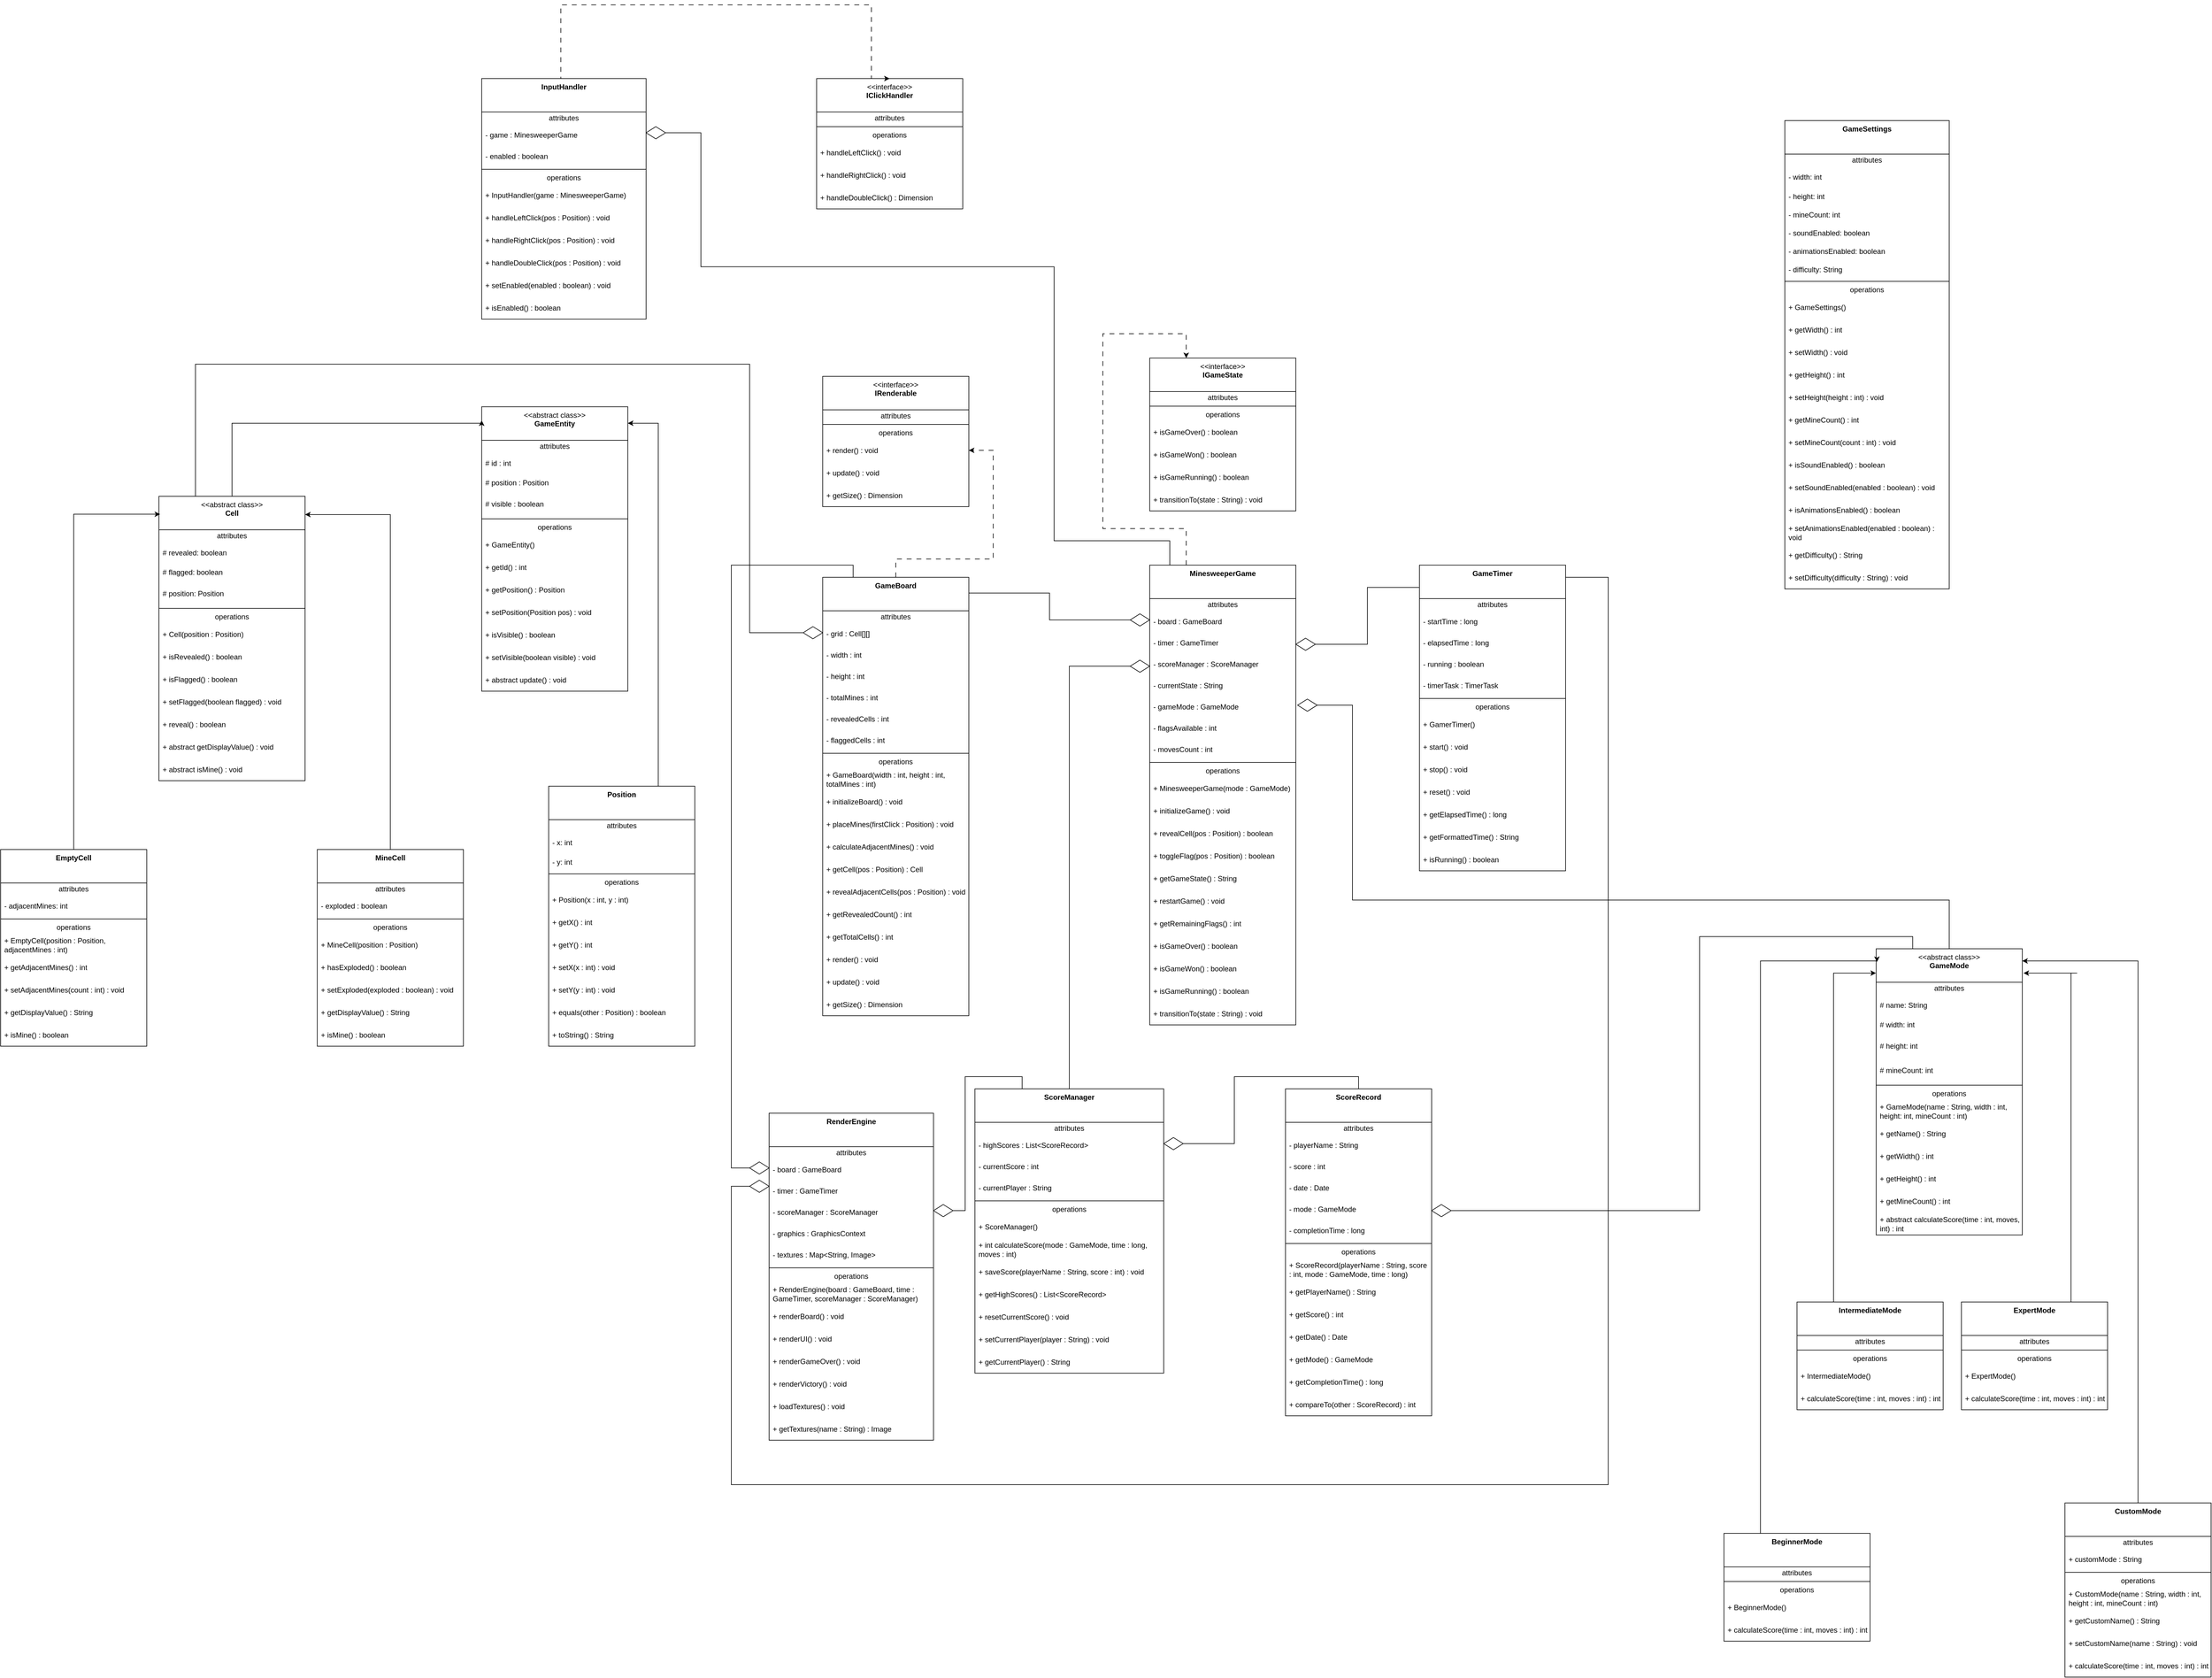 <mxfile version="28.2.5">
  <diagram name="Страница — 1" id="KfcX4EPyRzeVW8lj4oHF">
    <mxGraphModel dx="192" dy="4119" grid="1" gridSize="10" guides="1" tooltips="1" connect="1" arrows="1" fold="1" page="1" pageScale="1" pageWidth="827" pageHeight="1169" math="0" shadow="0">
      <root>
        <mxCell id="0" />
        <mxCell id="1" parent="0" />
        <mxCell id="DWi_FI3qPU5F72HfVF-i-35" value="&amp;lt;&amp;lt;interface&amp;gt;&amp;gt;&lt;br&gt;&lt;b&gt;IGameState&lt;/b&gt;&lt;div&gt;&lt;br&gt;&lt;/div&gt;" style="swimlane;fontStyle=0;align=center;verticalAlign=top;childLayout=stackLayout;horizontal=1;startSize=55;horizontalStack=0;resizeParent=1;resizeParentMax=0;resizeLast=0;collapsible=0;marginBottom=0;html=1;whiteSpace=wrap;" parent="1" vertex="1">
          <mxGeometry x="5587" y="-480" width="240" height="251" as="geometry" />
        </mxCell>
        <mxCell id="DWi_FI3qPU5F72HfVF-i-43" value="attributes" style="text;html=1;strokeColor=none;fillColor=none;align=center;verticalAlign=middle;spacingLeft=4;spacingRight=4;overflow=hidden;rotatable=0;points=[[0,0.5],[1,0.5]];portConstraint=eastwest;whiteSpace=wrap;" parent="DWi_FI3qPU5F72HfVF-i-35" vertex="1">
          <mxGeometry y="55" width="240" height="20" as="geometry" />
        </mxCell>
        <mxCell id="DWi_FI3qPU5F72HfVF-i-40" value="" style="line;strokeWidth=1;fillColor=none;align=left;verticalAlign=middle;spacingTop=-1;spacingLeft=3;spacingRight=3;rotatable=0;labelPosition=right;points=[];portConstraint=eastwest;" parent="DWi_FI3qPU5F72HfVF-i-35" vertex="1">
          <mxGeometry y="75" width="240" height="8" as="geometry" />
        </mxCell>
        <mxCell id="DWi_FI3qPU5F72HfVF-i-45" value="operations" style="text;html=1;strokeColor=none;fillColor=none;align=center;verticalAlign=middle;spacingLeft=4;spacingRight=4;overflow=hidden;rotatable=0;points=[[0,0.5],[1,0.5]];portConstraint=eastwest;whiteSpace=wrap;" parent="DWi_FI3qPU5F72HfVF-i-35" vertex="1">
          <mxGeometry y="83" width="240" height="20" as="geometry" />
        </mxCell>
        <mxCell id="DWi_FI3qPU5F72HfVF-i-46" value="+ isGameOver() : boolean" style="text;html=1;strokeColor=none;fillColor=none;align=left;verticalAlign=middle;spacingLeft=4;spacingRight=4;overflow=hidden;rotatable=0;points=[[0,0.5],[1,0.5]];portConstraint=eastwest;whiteSpace=wrap;" parent="DWi_FI3qPU5F72HfVF-i-35" vertex="1">
          <mxGeometry y="103" width="240" height="37" as="geometry" />
        </mxCell>
        <mxCell id="DWi_FI3qPU5F72HfVF-i-47" value="+ isGameWon() : boolean" style="text;html=1;strokeColor=none;fillColor=none;align=left;verticalAlign=middle;spacingLeft=4;spacingRight=4;overflow=hidden;rotatable=0;points=[[0,0.5],[1,0.5]];portConstraint=eastwest;whiteSpace=wrap;" parent="DWi_FI3qPU5F72HfVF-i-35" vertex="1">
          <mxGeometry y="140" width="240" height="37" as="geometry" />
        </mxCell>
        <mxCell id="DWi_FI3qPU5F72HfVF-i-48" value="+ isGameRunning() : boolean&amp;nbsp;" style="text;html=1;strokeColor=none;fillColor=none;align=left;verticalAlign=middle;spacingLeft=4;spacingRight=4;overflow=hidden;rotatable=0;points=[[0,0.5],[1,0.5]];portConstraint=eastwest;whiteSpace=wrap;" parent="DWi_FI3qPU5F72HfVF-i-35" vertex="1">
          <mxGeometry y="177" width="240" height="37" as="geometry" />
        </mxCell>
        <mxCell id="DWi_FI3qPU5F72HfVF-i-44" value="+ transitionTo(state : String) : void&amp;nbsp;" style="text;html=1;strokeColor=none;fillColor=none;align=left;verticalAlign=middle;spacingLeft=4;spacingRight=4;overflow=hidden;rotatable=0;points=[[0,0.5],[1,0.5]];portConstraint=eastwest;whiteSpace=wrap;" parent="DWi_FI3qPU5F72HfVF-i-35" vertex="1">
          <mxGeometry y="214" width="240" height="37" as="geometry" />
        </mxCell>
        <mxCell id="DWi_FI3qPU5F72HfVF-i-49" value="&amp;lt;&amp;lt;interface&amp;gt;&amp;gt;&lt;br&gt;&lt;div&gt;&lt;b&gt;IRenderable&lt;/b&gt;&lt;/div&gt;" style="swimlane;fontStyle=0;align=center;verticalAlign=top;childLayout=stackLayout;horizontal=1;startSize=55;horizontalStack=0;resizeParent=1;resizeParentMax=0;resizeLast=0;collapsible=0;marginBottom=0;html=1;whiteSpace=wrap;" parent="1" vertex="1">
          <mxGeometry x="5050" y="-450" width="240" height="214" as="geometry" />
        </mxCell>
        <mxCell id="DWi_FI3qPU5F72HfVF-i-50" value="attributes" style="text;html=1;strokeColor=none;fillColor=none;align=center;verticalAlign=middle;spacingLeft=4;spacingRight=4;overflow=hidden;rotatable=0;points=[[0,0.5],[1,0.5]];portConstraint=eastwest;whiteSpace=wrap;" parent="DWi_FI3qPU5F72HfVF-i-49" vertex="1">
          <mxGeometry y="55" width="240" height="20" as="geometry" />
        </mxCell>
        <mxCell id="DWi_FI3qPU5F72HfVF-i-51" value="" style="line;strokeWidth=1;fillColor=none;align=left;verticalAlign=middle;spacingTop=-1;spacingLeft=3;spacingRight=3;rotatable=0;labelPosition=right;points=[];portConstraint=eastwest;" parent="DWi_FI3qPU5F72HfVF-i-49" vertex="1">
          <mxGeometry y="75" width="240" height="8" as="geometry" />
        </mxCell>
        <mxCell id="DWi_FI3qPU5F72HfVF-i-52" value="operations" style="text;html=1;strokeColor=none;fillColor=none;align=center;verticalAlign=middle;spacingLeft=4;spacingRight=4;overflow=hidden;rotatable=0;points=[[0,0.5],[1,0.5]];portConstraint=eastwest;whiteSpace=wrap;" parent="DWi_FI3qPU5F72HfVF-i-49" vertex="1">
          <mxGeometry y="83" width="240" height="20" as="geometry" />
        </mxCell>
        <mxCell id="DWi_FI3qPU5F72HfVF-i-53" value="+ render() : void" style="text;html=1;strokeColor=none;fillColor=none;align=left;verticalAlign=middle;spacingLeft=4;spacingRight=4;overflow=hidden;rotatable=0;points=[[0,0.5],[1,0.5]];portConstraint=eastwest;whiteSpace=wrap;" parent="DWi_FI3qPU5F72HfVF-i-49" vertex="1">
          <mxGeometry y="103" width="240" height="37" as="geometry" />
        </mxCell>
        <mxCell id="DWi_FI3qPU5F72HfVF-i-54" value="+ update() : void" style="text;html=1;strokeColor=none;fillColor=none;align=left;verticalAlign=middle;spacingLeft=4;spacingRight=4;overflow=hidden;rotatable=0;points=[[0,0.5],[1,0.5]];portConstraint=eastwest;whiteSpace=wrap;" parent="DWi_FI3qPU5F72HfVF-i-49" vertex="1">
          <mxGeometry y="140" width="240" height="37" as="geometry" />
        </mxCell>
        <mxCell id="DWi_FI3qPU5F72HfVF-i-55" value="+ getSize() : Dimension&amp;nbsp;" style="text;html=1;strokeColor=none;fillColor=none;align=left;verticalAlign=middle;spacingLeft=4;spacingRight=4;overflow=hidden;rotatable=0;points=[[0,0.5],[1,0.5]];portConstraint=eastwest;whiteSpace=wrap;" parent="DWi_FI3qPU5F72HfVF-i-49" vertex="1">
          <mxGeometry y="177" width="240" height="37" as="geometry" />
        </mxCell>
        <mxCell id="DWi_FI3qPU5F72HfVF-i-57" value="&amp;lt;&amp;lt;interface&amp;gt;&amp;gt;&lt;br&gt;&lt;div&gt;&lt;b&gt;IClickHandler&lt;/b&gt;&lt;/div&gt;" style="swimlane;fontStyle=0;align=center;verticalAlign=top;childLayout=stackLayout;horizontal=1;startSize=55;horizontalStack=0;resizeParent=1;resizeParentMax=0;resizeLast=0;collapsible=0;marginBottom=0;html=1;whiteSpace=wrap;" parent="1" vertex="1">
          <mxGeometry x="5040" y="-939" width="240" height="214" as="geometry" />
        </mxCell>
        <mxCell id="DWi_FI3qPU5F72HfVF-i-58" value="attributes" style="text;html=1;strokeColor=none;fillColor=none;align=center;verticalAlign=middle;spacingLeft=4;spacingRight=4;overflow=hidden;rotatable=0;points=[[0,0.5],[1,0.5]];portConstraint=eastwest;whiteSpace=wrap;" parent="DWi_FI3qPU5F72HfVF-i-57" vertex="1">
          <mxGeometry y="55" width="240" height="20" as="geometry" />
        </mxCell>
        <mxCell id="DWi_FI3qPU5F72HfVF-i-59" value="" style="line;strokeWidth=1;fillColor=none;align=left;verticalAlign=middle;spacingTop=-1;spacingLeft=3;spacingRight=3;rotatable=0;labelPosition=right;points=[];portConstraint=eastwest;" parent="DWi_FI3qPU5F72HfVF-i-57" vertex="1">
          <mxGeometry y="75" width="240" height="8" as="geometry" />
        </mxCell>
        <mxCell id="DWi_FI3qPU5F72HfVF-i-60" value="operations" style="text;html=1;strokeColor=none;fillColor=none;align=center;verticalAlign=middle;spacingLeft=4;spacingRight=4;overflow=hidden;rotatable=0;points=[[0,0.5],[1,0.5]];portConstraint=eastwest;whiteSpace=wrap;" parent="DWi_FI3qPU5F72HfVF-i-57" vertex="1">
          <mxGeometry y="83" width="240" height="20" as="geometry" />
        </mxCell>
        <mxCell id="DWi_FI3qPU5F72HfVF-i-61" value="+ handleLeftClick() : void" style="text;html=1;strokeColor=none;fillColor=none;align=left;verticalAlign=middle;spacingLeft=4;spacingRight=4;overflow=hidden;rotatable=0;points=[[0,0.5],[1,0.5]];portConstraint=eastwest;whiteSpace=wrap;" parent="DWi_FI3qPU5F72HfVF-i-57" vertex="1">
          <mxGeometry y="103" width="240" height="37" as="geometry" />
        </mxCell>
        <mxCell id="DWi_FI3qPU5F72HfVF-i-62" value="+ handleRightClick() : void" style="text;html=1;strokeColor=none;fillColor=none;align=left;verticalAlign=middle;spacingLeft=4;spacingRight=4;overflow=hidden;rotatable=0;points=[[0,0.5],[1,0.5]];portConstraint=eastwest;whiteSpace=wrap;" parent="DWi_FI3qPU5F72HfVF-i-57" vertex="1">
          <mxGeometry y="140" width="240" height="37" as="geometry" />
        </mxCell>
        <mxCell id="DWi_FI3qPU5F72HfVF-i-63" value="+ handleDoubleClick() : Dimension&amp;nbsp;" style="text;html=1;strokeColor=none;fillColor=none;align=left;verticalAlign=middle;spacingLeft=4;spacingRight=4;overflow=hidden;rotatable=0;points=[[0,0.5],[1,0.5]];portConstraint=eastwest;whiteSpace=wrap;" parent="DWi_FI3qPU5F72HfVF-i-57" vertex="1">
          <mxGeometry y="177" width="240" height="37" as="geometry" />
        </mxCell>
        <mxCell id="DWi_FI3qPU5F72HfVF-i-64" value="&amp;lt;&amp;lt;abstract class&amp;gt;&amp;gt;&lt;br&gt;&lt;div&gt;&lt;b&gt;GameEntity&lt;/b&gt;&lt;/div&gt;" style="swimlane;fontStyle=0;align=center;verticalAlign=top;childLayout=stackLayout;horizontal=1;startSize=55;horizontalStack=0;resizeParent=1;resizeParentMax=0;resizeLast=0;collapsible=0;marginBottom=0;html=1;whiteSpace=wrap;" parent="1" vertex="1">
          <mxGeometry x="4490" y="-400" width="240" height="467" as="geometry" />
        </mxCell>
        <mxCell id="DWi_FI3qPU5F72HfVF-i-72" value="attributes" style="text;html=1;strokeColor=none;fillColor=none;align=center;verticalAlign=middle;spacingLeft=4;spacingRight=4;overflow=hidden;rotatable=0;points=[[0,0.5],[1,0.5]];portConstraint=eastwest;whiteSpace=wrap;" parent="DWi_FI3qPU5F72HfVF-i-64" vertex="1">
          <mxGeometry y="55" width="240" height="20" as="geometry" />
        </mxCell>
        <mxCell id="DWi_FI3qPU5F72HfVF-i-73" value="# id : int" style="text;html=1;strokeColor=none;fillColor=none;align=left;verticalAlign=middle;spacingLeft=4;spacingRight=4;overflow=hidden;rotatable=0;points=[[0,0.5],[1,0.5]];portConstraint=eastwest;whiteSpace=wrap;" parent="DWi_FI3qPU5F72HfVF-i-64" vertex="1">
          <mxGeometry y="75" width="240" height="35" as="geometry" />
        </mxCell>
        <mxCell id="DWi_FI3qPU5F72HfVF-i-74" value="# position : Position" style="text;html=1;strokeColor=none;fillColor=none;align=left;verticalAlign=middle;spacingLeft=4;spacingRight=4;overflow=hidden;rotatable=0;points=[[0,0.5],[1,0.5]];portConstraint=eastwest;whiteSpace=wrap;" parent="DWi_FI3qPU5F72HfVF-i-64" vertex="1">
          <mxGeometry y="110" width="240" height="30" as="geometry" />
        </mxCell>
        <mxCell id="DWi_FI3qPU5F72HfVF-i-71" value="# visible : boolean&amp;nbsp;" style="text;html=1;strokeColor=none;fillColor=none;align=left;verticalAlign=middle;spacingLeft=4;spacingRight=4;overflow=hidden;rotatable=0;points=[[0,0.5],[1,0.5]];portConstraint=eastwest;whiteSpace=wrap;" parent="DWi_FI3qPU5F72HfVF-i-64" vertex="1">
          <mxGeometry y="140" width="240" height="40" as="geometry" />
        </mxCell>
        <mxCell id="DWi_FI3qPU5F72HfVF-i-66" value="" style="line;strokeWidth=1;fillColor=none;align=left;verticalAlign=middle;spacingTop=-1;spacingLeft=3;spacingRight=3;rotatable=0;labelPosition=right;points=[];portConstraint=eastwest;" parent="DWi_FI3qPU5F72HfVF-i-64" vertex="1">
          <mxGeometry y="180" width="240" height="8" as="geometry" />
        </mxCell>
        <mxCell id="DWi_FI3qPU5F72HfVF-i-67" value="operations" style="text;html=1;strokeColor=none;fillColor=none;align=center;verticalAlign=middle;spacingLeft=4;spacingRight=4;overflow=hidden;rotatable=0;points=[[0,0.5],[1,0.5]];portConstraint=eastwest;whiteSpace=wrap;" parent="DWi_FI3qPU5F72HfVF-i-64" vertex="1">
          <mxGeometry y="188" width="240" height="20" as="geometry" />
        </mxCell>
        <mxCell id="DWi_FI3qPU5F72HfVF-i-68" value="+ GameEntity()&amp;nbsp;" style="text;html=1;strokeColor=none;fillColor=none;align=left;verticalAlign=middle;spacingLeft=4;spacingRight=4;overflow=hidden;rotatable=0;points=[[0,0.5],[1,0.5]];portConstraint=eastwest;whiteSpace=wrap;" parent="DWi_FI3qPU5F72HfVF-i-64" vertex="1">
          <mxGeometry y="208" width="240" height="37" as="geometry" />
        </mxCell>
        <mxCell id="DWi_FI3qPU5F72HfVF-i-69" value="+ getId() : int" style="text;html=1;strokeColor=none;fillColor=none;align=left;verticalAlign=middle;spacingLeft=4;spacingRight=4;overflow=hidden;rotatable=0;points=[[0,0.5],[1,0.5]];portConstraint=eastwest;whiteSpace=wrap;" parent="DWi_FI3qPU5F72HfVF-i-64" vertex="1">
          <mxGeometry y="245" width="240" height="37" as="geometry" />
        </mxCell>
        <mxCell id="DWi_FI3qPU5F72HfVF-i-75" value="+ getPosition() : Position&amp;nbsp;" style="text;html=1;strokeColor=none;fillColor=none;align=left;verticalAlign=middle;spacingLeft=4;spacingRight=4;overflow=hidden;rotatable=0;points=[[0,0.5],[1,0.5]];portConstraint=eastwest;whiteSpace=wrap;" parent="DWi_FI3qPU5F72HfVF-i-64" vertex="1">
          <mxGeometry y="282" width="240" height="37" as="geometry" />
        </mxCell>
        <mxCell id="DWi_FI3qPU5F72HfVF-i-76" value="+ setPosition(Position pos) : void&amp;nbsp;&amp;nbsp;" style="text;html=1;strokeColor=none;fillColor=none;align=left;verticalAlign=middle;spacingLeft=4;spacingRight=4;overflow=hidden;rotatable=0;points=[[0,0.5],[1,0.5]];portConstraint=eastwest;whiteSpace=wrap;" parent="DWi_FI3qPU5F72HfVF-i-64" vertex="1">
          <mxGeometry y="319" width="240" height="37" as="geometry" />
        </mxCell>
        <mxCell id="DWi_FI3qPU5F72HfVF-i-77" value="+ isVisible() : boolean&amp;nbsp;&amp;nbsp;" style="text;html=1;strokeColor=none;fillColor=none;align=left;verticalAlign=middle;spacingLeft=4;spacingRight=4;overflow=hidden;rotatable=0;points=[[0,0.5],[1,0.5]];portConstraint=eastwest;whiteSpace=wrap;" parent="DWi_FI3qPU5F72HfVF-i-64" vertex="1">
          <mxGeometry y="356" width="240" height="37" as="geometry" />
        </mxCell>
        <mxCell id="DWi_FI3qPU5F72HfVF-i-78" value="+ setVisible(boolean visible) : void&amp;nbsp;&amp;nbsp;" style="text;html=1;strokeColor=none;fillColor=none;align=left;verticalAlign=middle;spacingLeft=4;spacingRight=4;overflow=hidden;rotatable=0;points=[[0,0.5],[1,0.5]];portConstraint=eastwest;whiteSpace=wrap;" parent="DWi_FI3qPU5F72HfVF-i-64" vertex="1">
          <mxGeometry y="393" width="240" height="37" as="geometry" />
        </mxCell>
        <mxCell id="DWi_FI3qPU5F72HfVF-i-70" value="+ abstract update() : void&amp;nbsp;&amp;nbsp;" style="text;html=1;strokeColor=none;fillColor=none;align=left;verticalAlign=middle;spacingLeft=4;spacingRight=4;overflow=hidden;rotatable=0;points=[[0,0.5],[1,0.5]];portConstraint=eastwest;whiteSpace=wrap;" parent="DWi_FI3qPU5F72HfVF-i-64" vertex="1">
          <mxGeometry y="430" width="240" height="37" as="geometry" />
        </mxCell>
        <mxCell id="nMZlEn1xgW1W2cBOkRel-1" value="&amp;lt;&amp;lt;abstract class&amp;gt;&amp;gt;&lt;br&gt;&lt;div&gt;&lt;b&gt;Cell&lt;/b&gt;&lt;/div&gt;" style="swimlane;fontStyle=0;align=center;verticalAlign=top;childLayout=stackLayout;horizontal=1;startSize=55;horizontalStack=0;resizeParent=1;resizeParentMax=0;resizeLast=0;collapsible=0;marginBottom=0;html=1;whiteSpace=wrap;" parent="1" vertex="1">
          <mxGeometry x="3960" y="-253" width="240" height="467" as="geometry" />
        </mxCell>
        <mxCell id="nMZlEn1xgW1W2cBOkRel-2" value="attributes" style="text;html=1;strokeColor=none;fillColor=none;align=center;verticalAlign=middle;spacingLeft=4;spacingRight=4;overflow=hidden;rotatable=0;points=[[0,0.5],[1,0.5]];portConstraint=eastwest;whiteSpace=wrap;" parent="nMZlEn1xgW1W2cBOkRel-1" vertex="1">
          <mxGeometry y="55" width="240" height="20" as="geometry" />
        </mxCell>
        <mxCell id="nMZlEn1xgW1W2cBOkRel-3" value="# revealed: boolean" style="text;html=1;strokeColor=none;fillColor=none;align=left;verticalAlign=middle;spacingLeft=4;spacingRight=4;overflow=hidden;rotatable=0;points=[[0,0.5],[1,0.5]];portConstraint=eastwest;whiteSpace=wrap;" parent="nMZlEn1xgW1W2cBOkRel-1" vertex="1">
          <mxGeometry y="75" width="240" height="35" as="geometry" />
        </mxCell>
        <mxCell id="nMZlEn1xgW1W2cBOkRel-4" value="# flagged: boolean" style="text;html=1;strokeColor=none;fillColor=none;align=left;verticalAlign=middle;spacingLeft=4;spacingRight=4;overflow=hidden;rotatable=0;points=[[0,0.5],[1,0.5]];portConstraint=eastwest;whiteSpace=wrap;" parent="nMZlEn1xgW1W2cBOkRel-1" vertex="1">
          <mxGeometry y="110" width="240" height="30" as="geometry" />
        </mxCell>
        <mxCell id="nMZlEn1xgW1W2cBOkRel-5" value="# position: Position&amp;nbsp;" style="text;html=1;strokeColor=none;fillColor=none;align=left;verticalAlign=middle;spacingLeft=4;spacingRight=4;overflow=hidden;rotatable=0;points=[[0,0.5],[1,0.5]];portConstraint=eastwest;whiteSpace=wrap;" parent="nMZlEn1xgW1W2cBOkRel-1" vertex="1">
          <mxGeometry y="140" width="240" height="40" as="geometry" />
        </mxCell>
        <mxCell id="nMZlEn1xgW1W2cBOkRel-6" value="" style="line;strokeWidth=1;fillColor=none;align=left;verticalAlign=middle;spacingTop=-1;spacingLeft=3;spacingRight=3;rotatable=0;labelPosition=right;points=[];portConstraint=eastwest;" parent="nMZlEn1xgW1W2cBOkRel-1" vertex="1">
          <mxGeometry y="180" width="240" height="8" as="geometry" />
        </mxCell>
        <mxCell id="nMZlEn1xgW1W2cBOkRel-7" value="operations" style="text;html=1;strokeColor=none;fillColor=none;align=center;verticalAlign=middle;spacingLeft=4;spacingRight=4;overflow=hidden;rotatable=0;points=[[0,0.5],[1,0.5]];portConstraint=eastwest;whiteSpace=wrap;" parent="nMZlEn1xgW1W2cBOkRel-1" vertex="1">
          <mxGeometry y="188" width="240" height="20" as="geometry" />
        </mxCell>
        <mxCell id="nMZlEn1xgW1W2cBOkRel-8" value="+ Cell(position : Position)&amp;nbsp;" style="text;html=1;strokeColor=none;fillColor=none;align=left;verticalAlign=middle;spacingLeft=4;spacingRight=4;overflow=hidden;rotatable=0;points=[[0,0.5],[1,0.5]];portConstraint=eastwest;whiteSpace=wrap;" parent="nMZlEn1xgW1W2cBOkRel-1" vertex="1">
          <mxGeometry y="208" width="240" height="37" as="geometry" />
        </mxCell>
        <mxCell id="nMZlEn1xgW1W2cBOkRel-9" value="+ isRevealed() : boolean" style="text;html=1;strokeColor=none;fillColor=none;align=left;verticalAlign=middle;spacingLeft=4;spacingRight=4;overflow=hidden;rotatable=0;points=[[0,0.5],[1,0.5]];portConstraint=eastwest;whiteSpace=wrap;" parent="nMZlEn1xgW1W2cBOkRel-1" vertex="1">
          <mxGeometry y="245" width="240" height="37" as="geometry" />
        </mxCell>
        <mxCell id="nMZlEn1xgW1W2cBOkRel-10" value="+ isFlagged() : boolean&amp;nbsp;" style="text;html=1;strokeColor=none;fillColor=none;align=left;verticalAlign=middle;spacingLeft=4;spacingRight=4;overflow=hidden;rotatable=0;points=[[0,0.5],[1,0.5]];portConstraint=eastwest;whiteSpace=wrap;" parent="nMZlEn1xgW1W2cBOkRel-1" vertex="1">
          <mxGeometry y="282" width="240" height="37" as="geometry" />
        </mxCell>
        <mxCell id="nMZlEn1xgW1W2cBOkRel-11" value="+ setFlagged(boolean flagged) : void&amp;nbsp;&amp;nbsp;" style="text;html=1;strokeColor=none;fillColor=none;align=left;verticalAlign=middle;spacingLeft=4;spacingRight=4;overflow=hidden;rotatable=0;points=[[0,0.5],[1,0.5]];portConstraint=eastwest;whiteSpace=wrap;" parent="nMZlEn1xgW1W2cBOkRel-1" vertex="1">
          <mxGeometry y="319" width="240" height="37" as="geometry" />
        </mxCell>
        <mxCell id="nMZlEn1xgW1W2cBOkRel-12" value="+ reveal() : boolean&amp;nbsp;&amp;nbsp;" style="text;html=1;strokeColor=none;fillColor=none;align=left;verticalAlign=middle;spacingLeft=4;spacingRight=4;overflow=hidden;rotatable=0;points=[[0,0.5],[1,0.5]];portConstraint=eastwest;whiteSpace=wrap;" parent="nMZlEn1xgW1W2cBOkRel-1" vertex="1">
          <mxGeometry y="356" width="240" height="37" as="geometry" />
        </mxCell>
        <mxCell id="nMZlEn1xgW1W2cBOkRel-13" value="+ abstract getDisplayValue() : void&amp;nbsp;&amp;nbsp;" style="text;html=1;strokeColor=none;fillColor=none;align=left;verticalAlign=middle;spacingLeft=4;spacingRight=4;overflow=hidden;rotatable=0;points=[[0,0.5],[1,0.5]];portConstraint=eastwest;whiteSpace=wrap;" parent="nMZlEn1xgW1W2cBOkRel-1" vertex="1">
          <mxGeometry y="393" width="240" height="37" as="geometry" />
        </mxCell>
        <mxCell id="nMZlEn1xgW1W2cBOkRel-14" value="+ abstract isMine() : void&amp;nbsp;&amp;nbsp;" style="text;html=1;strokeColor=none;fillColor=none;align=left;verticalAlign=middle;spacingLeft=4;spacingRight=4;overflow=hidden;rotatable=0;points=[[0,0.5],[1,0.5]];portConstraint=eastwest;whiteSpace=wrap;" parent="nMZlEn1xgW1W2cBOkRel-1" vertex="1">
          <mxGeometry y="430" width="240" height="37" as="geometry" />
        </mxCell>
        <mxCell id="nMZlEn1xgW1W2cBOkRel-15" value="&amp;lt;&amp;lt;abstract class&amp;gt;&amp;gt;&lt;br&gt;&lt;div&gt;&lt;b&gt;GameMode&lt;/b&gt;&lt;/div&gt;" style="swimlane;fontStyle=0;align=center;verticalAlign=top;childLayout=stackLayout;horizontal=1;startSize=55;horizontalStack=0;resizeParent=1;resizeParentMax=0;resizeLast=0;collapsible=0;marginBottom=0;html=1;whiteSpace=wrap;" parent="1" vertex="1">
          <mxGeometry x="6780" y="490" width="240" height="470" as="geometry" />
        </mxCell>
        <mxCell id="nMZlEn1xgW1W2cBOkRel-16" value="attributes" style="text;html=1;strokeColor=none;fillColor=none;align=center;verticalAlign=middle;spacingLeft=4;spacingRight=4;overflow=hidden;rotatable=0;points=[[0,0.5],[1,0.5]];portConstraint=eastwest;whiteSpace=wrap;" parent="nMZlEn1xgW1W2cBOkRel-15" vertex="1">
          <mxGeometry y="55" width="240" height="20" as="geometry" />
        </mxCell>
        <mxCell id="nMZlEn1xgW1W2cBOkRel-17" value="# name: String" style="text;html=1;strokeColor=none;fillColor=none;align=left;verticalAlign=middle;spacingLeft=4;spacingRight=4;overflow=hidden;rotatable=0;points=[[0,0.5],[1,0.5]];portConstraint=eastwest;whiteSpace=wrap;" parent="nMZlEn1xgW1W2cBOkRel-15" vertex="1">
          <mxGeometry y="75" width="240" height="35" as="geometry" />
        </mxCell>
        <mxCell id="nMZlEn1xgW1W2cBOkRel-18" value="# width: int" style="text;html=1;strokeColor=none;fillColor=none;align=left;verticalAlign=middle;spacingLeft=4;spacingRight=4;overflow=hidden;rotatable=0;points=[[0,0.5],[1,0.5]];portConstraint=eastwest;whiteSpace=wrap;" parent="nMZlEn1xgW1W2cBOkRel-15" vertex="1">
          <mxGeometry y="110" width="240" height="30" as="geometry" />
        </mxCell>
        <mxCell id="nMZlEn1xgW1W2cBOkRel-29" value="# height: int&amp;nbsp;" style="text;html=1;strokeColor=none;fillColor=none;align=left;verticalAlign=middle;spacingLeft=4;spacingRight=4;overflow=hidden;rotatable=0;points=[[0,0.5],[1,0.5]];portConstraint=eastwest;whiteSpace=wrap;" parent="nMZlEn1xgW1W2cBOkRel-15" vertex="1">
          <mxGeometry y="140" width="240" height="40" as="geometry" />
        </mxCell>
        <mxCell id="nMZlEn1xgW1W2cBOkRel-19" value="# mineCount: int&amp;nbsp;" style="text;html=1;strokeColor=none;fillColor=none;align=left;verticalAlign=middle;spacingLeft=4;spacingRight=4;overflow=hidden;rotatable=0;points=[[0,0.5],[1,0.5]];portConstraint=eastwest;whiteSpace=wrap;" parent="nMZlEn1xgW1W2cBOkRel-15" vertex="1">
          <mxGeometry y="180" width="240" height="40" as="geometry" />
        </mxCell>
        <mxCell id="nMZlEn1xgW1W2cBOkRel-20" value="" style="line;strokeWidth=1;fillColor=none;align=left;verticalAlign=middle;spacingTop=-1;spacingLeft=3;spacingRight=3;rotatable=0;labelPosition=right;points=[];portConstraint=eastwest;" parent="nMZlEn1xgW1W2cBOkRel-15" vertex="1">
          <mxGeometry y="220" width="240" height="8" as="geometry" />
        </mxCell>
        <mxCell id="nMZlEn1xgW1W2cBOkRel-21" value="operations" style="text;html=1;strokeColor=none;fillColor=none;align=center;verticalAlign=middle;spacingLeft=4;spacingRight=4;overflow=hidden;rotatable=0;points=[[0,0.5],[1,0.5]];portConstraint=eastwest;whiteSpace=wrap;" parent="nMZlEn1xgW1W2cBOkRel-15" vertex="1">
          <mxGeometry y="228" width="240" height="20" as="geometry" />
        </mxCell>
        <mxCell id="nMZlEn1xgW1W2cBOkRel-22" value="+ GameMode(name : String, width : int, height: int, mineCount : int)" style="text;html=1;strokeColor=none;fillColor=none;align=left;verticalAlign=middle;spacingLeft=4;spacingRight=4;overflow=hidden;rotatable=0;points=[[0,0.5],[1,0.5]];portConstraint=eastwest;whiteSpace=wrap;" parent="nMZlEn1xgW1W2cBOkRel-15" vertex="1">
          <mxGeometry y="248" width="240" height="37" as="geometry" />
        </mxCell>
        <mxCell id="nMZlEn1xgW1W2cBOkRel-23" value="+ getName() : String" style="text;html=1;strokeColor=none;fillColor=none;align=left;verticalAlign=middle;spacingLeft=4;spacingRight=4;overflow=hidden;rotatable=0;points=[[0,0.5],[1,0.5]];portConstraint=eastwest;whiteSpace=wrap;" parent="nMZlEn1xgW1W2cBOkRel-15" vertex="1">
          <mxGeometry y="285" width="240" height="37" as="geometry" />
        </mxCell>
        <mxCell id="nMZlEn1xgW1W2cBOkRel-24" value="+ getWidth() : int&amp;nbsp;" style="text;html=1;strokeColor=none;fillColor=none;align=left;verticalAlign=middle;spacingLeft=4;spacingRight=4;overflow=hidden;rotatable=0;points=[[0,0.5],[1,0.5]];portConstraint=eastwest;whiteSpace=wrap;" parent="nMZlEn1xgW1W2cBOkRel-15" vertex="1">
          <mxGeometry y="322" width="240" height="37" as="geometry" />
        </mxCell>
        <mxCell id="nMZlEn1xgW1W2cBOkRel-25" value="+ getHeight() : int&amp;nbsp;&amp;nbsp;" style="text;html=1;strokeColor=none;fillColor=none;align=left;verticalAlign=middle;spacingLeft=4;spacingRight=4;overflow=hidden;rotatable=0;points=[[0,0.5],[1,0.5]];portConstraint=eastwest;whiteSpace=wrap;" parent="nMZlEn1xgW1W2cBOkRel-15" vertex="1">
          <mxGeometry y="359" width="240" height="37" as="geometry" />
        </mxCell>
        <mxCell id="nMZlEn1xgW1W2cBOkRel-26" value="+ getMineCount() : int&amp;nbsp;&amp;nbsp;" style="text;html=1;strokeColor=none;fillColor=none;align=left;verticalAlign=middle;spacingLeft=4;spacingRight=4;overflow=hidden;rotatable=0;points=[[0,0.5],[1,0.5]];portConstraint=eastwest;whiteSpace=wrap;" parent="nMZlEn1xgW1W2cBOkRel-15" vertex="1">
          <mxGeometry y="396" width="240" height="37" as="geometry" />
        </mxCell>
        <mxCell id="nMZlEn1xgW1W2cBOkRel-27" value="+ abstract calculateScore(time : int, moves, int) : int&amp;nbsp;" style="text;html=1;strokeColor=none;fillColor=none;align=left;verticalAlign=middle;spacingLeft=4;spacingRight=4;overflow=hidden;rotatable=0;points=[[0,0.5],[1,0.5]];portConstraint=eastwest;whiteSpace=wrap;" parent="nMZlEn1xgW1W2cBOkRel-15" vertex="1">
          <mxGeometry y="433" width="240" height="37" as="geometry" />
        </mxCell>
        <mxCell id="nMZlEn1xgW1W2cBOkRel-297" style="edgeStyle=orthogonalEdgeStyle;rounded=0;orthogonalLoop=1;jettySize=auto;html=1;exitX=0.75;exitY=0;exitDx=0;exitDy=0;" parent="1" source="nMZlEn1xgW1W2cBOkRel-30" edge="1">
          <mxGeometry relative="1" as="geometry">
            <mxPoint x="4730" y="-373" as="targetPoint" />
            <Array as="points">
              <mxPoint x="4780" y="-373" />
            </Array>
          </mxGeometry>
        </mxCell>
        <mxCell id="nMZlEn1xgW1W2cBOkRel-30" value="&lt;b&gt;Position&lt;/b&gt;" style="swimlane;fontStyle=0;align=center;verticalAlign=top;childLayout=stackLayout;horizontal=1;startSize=55;horizontalStack=0;resizeParent=1;resizeParentMax=0;resizeLast=0;collapsible=0;marginBottom=0;html=1;whiteSpace=wrap;" parent="1" vertex="1">
          <mxGeometry x="4600" y="223" width="240" height="427" as="geometry" />
        </mxCell>
        <mxCell id="nMZlEn1xgW1W2cBOkRel-31" value="attributes" style="text;html=1;strokeColor=none;fillColor=none;align=center;verticalAlign=middle;spacingLeft=4;spacingRight=4;overflow=hidden;rotatable=0;points=[[0,0.5],[1,0.5]];portConstraint=eastwest;whiteSpace=wrap;" parent="nMZlEn1xgW1W2cBOkRel-30" vertex="1">
          <mxGeometry y="55" width="240" height="20" as="geometry" />
        </mxCell>
        <mxCell id="nMZlEn1xgW1W2cBOkRel-32" value="- x: int" style="text;html=1;strokeColor=none;fillColor=none;align=left;verticalAlign=middle;spacingLeft=4;spacingRight=4;overflow=hidden;rotatable=0;points=[[0,0.5],[1,0.5]];portConstraint=eastwest;whiteSpace=wrap;" parent="nMZlEn1xgW1W2cBOkRel-30" vertex="1">
          <mxGeometry y="75" width="240" height="35" as="geometry" />
        </mxCell>
        <mxCell id="nMZlEn1xgW1W2cBOkRel-33" value="- y: int" style="text;html=1;strokeColor=none;fillColor=none;align=left;verticalAlign=middle;spacingLeft=4;spacingRight=4;overflow=hidden;rotatable=0;points=[[0,0.5],[1,0.5]];portConstraint=eastwest;whiteSpace=wrap;" parent="nMZlEn1xgW1W2cBOkRel-30" vertex="1">
          <mxGeometry y="110" width="240" height="30" as="geometry" />
        </mxCell>
        <mxCell id="nMZlEn1xgW1W2cBOkRel-35" value="" style="line;strokeWidth=1;fillColor=none;align=left;verticalAlign=middle;spacingTop=-1;spacingLeft=3;spacingRight=3;rotatable=0;labelPosition=right;points=[];portConstraint=eastwest;" parent="nMZlEn1xgW1W2cBOkRel-30" vertex="1">
          <mxGeometry y="140" width="240" height="8" as="geometry" />
        </mxCell>
        <mxCell id="nMZlEn1xgW1W2cBOkRel-36" value="operations" style="text;html=1;strokeColor=none;fillColor=none;align=center;verticalAlign=middle;spacingLeft=4;spacingRight=4;overflow=hidden;rotatable=0;points=[[0,0.5],[1,0.5]];portConstraint=eastwest;whiteSpace=wrap;" parent="nMZlEn1xgW1W2cBOkRel-30" vertex="1">
          <mxGeometry y="148" width="240" height="20" as="geometry" />
        </mxCell>
        <mxCell id="nMZlEn1xgW1W2cBOkRel-37" value="+ Position(x : int, y : int)&amp;nbsp;" style="text;html=1;strokeColor=none;fillColor=none;align=left;verticalAlign=middle;spacingLeft=4;spacingRight=4;overflow=hidden;rotatable=0;points=[[0,0.5],[1,0.5]];portConstraint=eastwest;whiteSpace=wrap;" parent="nMZlEn1xgW1W2cBOkRel-30" vertex="1">
          <mxGeometry y="168" width="240" height="37" as="geometry" />
        </mxCell>
        <mxCell id="nMZlEn1xgW1W2cBOkRel-38" value="+ getX() : int" style="text;html=1;strokeColor=none;fillColor=none;align=left;verticalAlign=middle;spacingLeft=4;spacingRight=4;overflow=hidden;rotatable=0;points=[[0,0.5],[1,0.5]];portConstraint=eastwest;whiteSpace=wrap;" parent="nMZlEn1xgW1W2cBOkRel-30" vertex="1">
          <mxGeometry y="205" width="240" height="37" as="geometry" />
        </mxCell>
        <mxCell id="nMZlEn1xgW1W2cBOkRel-39" value="+ getY() : int&amp;nbsp;" style="text;html=1;strokeColor=none;fillColor=none;align=left;verticalAlign=middle;spacingLeft=4;spacingRight=4;overflow=hidden;rotatable=0;points=[[0,0.5],[1,0.5]];portConstraint=eastwest;whiteSpace=wrap;" parent="nMZlEn1xgW1W2cBOkRel-30" vertex="1">
          <mxGeometry y="242" width="240" height="37" as="geometry" />
        </mxCell>
        <mxCell id="nMZlEn1xgW1W2cBOkRel-40" value="+ setX(x : int) : void&amp;nbsp;&amp;nbsp;" style="text;html=1;strokeColor=none;fillColor=none;align=left;verticalAlign=middle;spacingLeft=4;spacingRight=4;overflow=hidden;rotatable=0;points=[[0,0.5],[1,0.5]];portConstraint=eastwest;whiteSpace=wrap;" parent="nMZlEn1xgW1W2cBOkRel-30" vertex="1">
          <mxGeometry y="279" width="240" height="37" as="geometry" />
        </mxCell>
        <mxCell id="nMZlEn1xgW1W2cBOkRel-41" value="+ setY(y : int) : void&amp;nbsp;&amp;nbsp;" style="text;html=1;strokeColor=none;fillColor=none;align=left;verticalAlign=middle;spacingLeft=4;spacingRight=4;overflow=hidden;rotatable=0;points=[[0,0.5],[1,0.5]];portConstraint=eastwest;whiteSpace=wrap;" parent="nMZlEn1xgW1W2cBOkRel-30" vertex="1">
          <mxGeometry y="316" width="240" height="37" as="geometry" />
        </mxCell>
        <mxCell id="nMZlEn1xgW1W2cBOkRel-42" value="+ equals(other : Position) : boolean&amp;nbsp;" style="text;html=1;strokeColor=none;fillColor=none;align=left;verticalAlign=middle;spacingLeft=4;spacingRight=4;overflow=hidden;rotatable=0;points=[[0,0.5],[1,0.5]];portConstraint=eastwest;whiteSpace=wrap;" parent="nMZlEn1xgW1W2cBOkRel-30" vertex="1">
          <mxGeometry y="353" width="240" height="37" as="geometry" />
        </mxCell>
        <mxCell id="nMZlEn1xgW1W2cBOkRel-43" value="+ toString() : String" style="text;html=1;strokeColor=none;fillColor=none;align=left;verticalAlign=middle;spacingLeft=4;spacingRight=4;overflow=hidden;rotatable=0;points=[[0,0.5],[1,0.5]];portConstraint=eastwest;whiteSpace=wrap;" parent="nMZlEn1xgW1W2cBOkRel-30" vertex="1">
          <mxGeometry y="390" width="240" height="37" as="geometry" />
        </mxCell>
        <mxCell id="nMZlEn1xgW1W2cBOkRel-44" value="&lt;b&gt;GameSettings&lt;/b&gt;" style="swimlane;fontStyle=0;align=center;verticalAlign=top;childLayout=stackLayout;horizontal=1;startSize=55;horizontalStack=0;resizeParent=1;resizeParentMax=0;resizeLast=0;collapsible=0;marginBottom=0;html=1;whiteSpace=wrap;" parent="1" vertex="1">
          <mxGeometry x="6630" y="-870" width="270" height="769" as="geometry" />
        </mxCell>
        <mxCell id="nMZlEn1xgW1W2cBOkRel-45" value="attributes" style="text;html=1;strokeColor=none;fillColor=none;align=center;verticalAlign=middle;spacingLeft=4;spacingRight=4;overflow=hidden;rotatable=0;points=[[0,0.5],[1,0.5]];portConstraint=eastwest;whiteSpace=wrap;" parent="nMZlEn1xgW1W2cBOkRel-44" vertex="1">
          <mxGeometry y="55" width="270" height="20" as="geometry" />
        </mxCell>
        <mxCell id="nMZlEn1xgW1W2cBOkRel-46" value="- width: int" style="text;html=1;strokeColor=none;fillColor=none;align=left;verticalAlign=middle;spacingLeft=4;spacingRight=4;overflow=hidden;rotatable=0;points=[[0,0.5],[1,0.5]];portConstraint=eastwest;whiteSpace=wrap;" parent="nMZlEn1xgW1W2cBOkRel-44" vertex="1">
          <mxGeometry y="75" width="270" height="35" as="geometry" />
        </mxCell>
        <mxCell id="nMZlEn1xgW1W2cBOkRel-57" value="- height: int" style="text;html=1;strokeColor=none;fillColor=none;align=left;verticalAlign=middle;spacingLeft=4;spacingRight=4;overflow=hidden;rotatable=0;points=[[0,0.5],[1,0.5]];portConstraint=eastwest;whiteSpace=wrap;" parent="nMZlEn1xgW1W2cBOkRel-44" vertex="1">
          <mxGeometry y="110" width="270" height="30" as="geometry" />
        </mxCell>
        <mxCell id="nMZlEn1xgW1W2cBOkRel-47" value="- mineCount: int" style="text;html=1;strokeColor=none;fillColor=none;align=left;verticalAlign=middle;spacingLeft=4;spacingRight=4;overflow=hidden;rotatable=0;points=[[0,0.5],[1,0.5]];portConstraint=eastwest;whiteSpace=wrap;" parent="nMZlEn1xgW1W2cBOkRel-44" vertex="1">
          <mxGeometry y="140" width="270" height="30" as="geometry" />
        </mxCell>
        <mxCell id="nMZlEn1xgW1W2cBOkRel-59" value="- soundEnabled: boolean" style="text;html=1;strokeColor=none;fillColor=none;align=left;verticalAlign=middle;spacingLeft=4;spacingRight=4;overflow=hidden;rotatable=0;points=[[0,0.5],[1,0.5]];portConstraint=eastwest;whiteSpace=wrap;" parent="nMZlEn1xgW1W2cBOkRel-44" vertex="1">
          <mxGeometry y="170" width="270" height="30" as="geometry" />
        </mxCell>
        <mxCell id="nMZlEn1xgW1W2cBOkRel-60" value="- animationsEnabled: boolean" style="text;html=1;strokeColor=none;fillColor=none;align=left;verticalAlign=middle;spacingLeft=4;spacingRight=4;overflow=hidden;rotatable=0;points=[[0,0.5],[1,0.5]];portConstraint=eastwest;whiteSpace=wrap;" parent="nMZlEn1xgW1W2cBOkRel-44" vertex="1">
          <mxGeometry y="200" width="270" height="30" as="geometry" />
        </mxCell>
        <mxCell id="nMZlEn1xgW1W2cBOkRel-58" value="- difficulty: String" style="text;html=1;strokeColor=none;fillColor=none;align=left;verticalAlign=middle;spacingLeft=4;spacingRight=4;overflow=hidden;rotatable=0;points=[[0,0.5],[1,0.5]];portConstraint=eastwest;whiteSpace=wrap;" parent="nMZlEn1xgW1W2cBOkRel-44" vertex="1">
          <mxGeometry y="230" width="270" height="30" as="geometry" />
        </mxCell>
        <mxCell id="nMZlEn1xgW1W2cBOkRel-48" value="" style="line;strokeWidth=1;fillColor=none;align=left;verticalAlign=middle;spacingTop=-1;spacingLeft=3;spacingRight=3;rotatable=0;labelPosition=right;points=[];portConstraint=eastwest;" parent="nMZlEn1xgW1W2cBOkRel-44" vertex="1">
          <mxGeometry y="260" width="270" height="8" as="geometry" />
        </mxCell>
        <mxCell id="nMZlEn1xgW1W2cBOkRel-49" value="operations" style="text;html=1;strokeColor=none;fillColor=none;align=center;verticalAlign=middle;spacingLeft=4;spacingRight=4;overflow=hidden;rotatable=0;points=[[0,0.5],[1,0.5]];portConstraint=eastwest;whiteSpace=wrap;" parent="nMZlEn1xgW1W2cBOkRel-44" vertex="1">
          <mxGeometry y="268" width="270" height="20" as="geometry" />
        </mxCell>
        <mxCell id="nMZlEn1xgW1W2cBOkRel-50" value="+ GameSettings()&amp;nbsp;" style="text;html=1;strokeColor=none;fillColor=none;align=left;verticalAlign=middle;spacingLeft=4;spacingRight=4;overflow=hidden;rotatable=0;points=[[0,0.5],[1,0.5]];portConstraint=eastwest;whiteSpace=wrap;" parent="nMZlEn1xgW1W2cBOkRel-44" vertex="1">
          <mxGeometry y="288" width="270" height="37" as="geometry" />
        </mxCell>
        <mxCell id="nMZlEn1xgW1W2cBOkRel-51" value="+ getWidth() : int" style="text;html=1;strokeColor=none;fillColor=none;align=left;verticalAlign=middle;spacingLeft=4;spacingRight=4;overflow=hidden;rotatable=0;points=[[0,0.5],[1,0.5]];portConstraint=eastwest;whiteSpace=wrap;" parent="nMZlEn1xgW1W2cBOkRel-44" vertex="1">
          <mxGeometry y="325" width="270" height="37" as="geometry" />
        </mxCell>
        <mxCell id="nMZlEn1xgW1W2cBOkRel-52" value="+ setWidth() : void&amp;nbsp;" style="text;html=1;strokeColor=none;fillColor=none;align=left;verticalAlign=middle;spacingLeft=4;spacingRight=4;overflow=hidden;rotatable=0;points=[[0,0.5],[1,0.5]];portConstraint=eastwest;whiteSpace=wrap;" parent="nMZlEn1xgW1W2cBOkRel-44" vertex="1">
          <mxGeometry y="362" width="270" height="37" as="geometry" />
        </mxCell>
        <mxCell id="nMZlEn1xgW1W2cBOkRel-53" value="+ getHeight() : int&amp;nbsp;&amp;nbsp;" style="text;html=1;strokeColor=none;fillColor=none;align=left;verticalAlign=middle;spacingLeft=4;spacingRight=4;overflow=hidden;rotatable=0;points=[[0,0.5],[1,0.5]];portConstraint=eastwest;whiteSpace=wrap;" parent="nMZlEn1xgW1W2cBOkRel-44" vertex="1">
          <mxGeometry y="399" width="270" height="37" as="geometry" />
        </mxCell>
        <mxCell id="nMZlEn1xgW1W2cBOkRel-54" value="+ setHeight(height : int) : void&amp;nbsp;&amp;nbsp;" style="text;html=1;strokeColor=none;fillColor=none;align=left;verticalAlign=middle;spacingLeft=4;spacingRight=4;overflow=hidden;rotatable=0;points=[[0,0.5],[1,0.5]];portConstraint=eastwest;whiteSpace=wrap;" parent="nMZlEn1xgW1W2cBOkRel-44" vertex="1">
          <mxGeometry y="436" width="270" height="37" as="geometry" />
        </mxCell>
        <mxCell id="nMZlEn1xgW1W2cBOkRel-55" value="+ getMineCount() : int" style="text;html=1;strokeColor=none;fillColor=none;align=left;verticalAlign=middle;spacingLeft=4;spacingRight=4;overflow=hidden;rotatable=0;points=[[0,0.5],[1,0.5]];portConstraint=eastwest;whiteSpace=wrap;" parent="nMZlEn1xgW1W2cBOkRel-44" vertex="1">
          <mxGeometry y="473" width="270" height="37" as="geometry" />
        </mxCell>
        <mxCell id="nMZlEn1xgW1W2cBOkRel-61" value="+ setMineCount(count : int) : void" style="text;html=1;strokeColor=none;fillColor=none;align=left;verticalAlign=middle;spacingLeft=4;spacingRight=4;overflow=hidden;rotatable=0;points=[[0,0.5],[1,0.5]];portConstraint=eastwest;whiteSpace=wrap;" parent="nMZlEn1xgW1W2cBOkRel-44" vertex="1">
          <mxGeometry y="510" width="270" height="37" as="geometry" />
        </mxCell>
        <mxCell id="nMZlEn1xgW1W2cBOkRel-62" value="+ isSoundEnabled() : boolean&amp;nbsp;" style="text;html=1;strokeColor=none;fillColor=none;align=left;verticalAlign=middle;spacingLeft=4;spacingRight=4;overflow=hidden;rotatable=0;points=[[0,0.5],[1,0.5]];portConstraint=eastwest;whiteSpace=wrap;" parent="nMZlEn1xgW1W2cBOkRel-44" vertex="1">
          <mxGeometry y="547" width="270" height="37" as="geometry" />
        </mxCell>
        <mxCell id="nMZlEn1xgW1W2cBOkRel-63" value="+ setSoundEnabled(enabled : boolean) : void" style="text;html=1;strokeColor=none;fillColor=none;align=left;verticalAlign=middle;spacingLeft=4;spacingRight=4;overflow=hidden;rotatable=0;points=[[0,0.5],[1,0.5]];portConstraint=eastwest;whiteSpace=wrap;" parent="nMZlEn1xgW1W2cBOkRel-44" vertex="1">
          <mxGeometry y="584" width="270" height="37" as="geometry" />
        </mxCell>
        <mxCell id="nMZlEn1xgW1W2cBOkRel-64" value="+ isAnimationsEnabled() : boolean" style="text;html=1;strokeColor=none;fillColor=none;align=left;verticalAlign=middle;spacingLeft=4;spacingRight=4;overflow=hidden;rotatable=0;points=[[0,0.5],[1,0.5]];portConstraint=eastwest;whiteSpace=wrap;" parent="nMZlEn1xgW1W2cBOkRel-44" vertex="1">
          <mxGeometry y="621" width="270" height="37" as="geometry" />
        </mxCell>
        <mxCell id="nMZlEn1xgW1W2cBOkRel-65" value="+ setAnimationsEnabled(enabled : boolean) : void" style="text;html=1;strokeColor=none;fillColor=none;align=left;verticalAlign=middle;spacingLeft=4;spacingRight=4;overflow=hidden;rotatable=0;points=[[0,0.5],[1,0.5]];portConstraint=eastwest;whiteSpace=wrap;" parent="nMZlEn1xgW1W2cBOkRel-44" vertex="1">
          <mxGeometry y="658" width="270" height="37" as="geometry" />
        </mxCell>
        <mxCell id="nMZlEn1xgW1W2cBOkRel-66" value="+ getDifficulty() : String" style="text;html=1;strokeColor=none;fillColor=none;align=left;verticalAlign=middle;spacingLeft=4;spacingRight=4;overflow=hidden;rotatable=0;points=[[0,0.5],[1,0.5]];portConstraint=eastwest;whiteSpace=wrap;" parent="nMZlEn1xgW1W2cBOkRel-44" vertex="1">
          <mxGeometry y="695" width="270" height="37" as="geometry" />
        </mxCell>
        <mxCell id="nMZlEn1xgW1W2cBOkRel-56" value="+ setDifficulty(difficulty : String) : void" style="text;html=1;strokeColor=none;fillColor=none;align=left;verticalAlign=middle;spacingLeft=4;spacingRight=4;overflow=hidden;rotatable=0;points=[[0,0.5],[1,0.5]];portConstraint=eastwest;whiteSpace=wrap;" parent="nMZlEn1xgW1W2cBOkRel-44" vertex="1">
          <mxGeometry y="732" width="270" height="37" as="geometry" />
        </mxCell>
        <mxCell id="nMZlEn1xgW1W2cBOkRel-285" style="edgeStyle=orthogonalEdgeStyle;rounded=0;orthogonalLoop=1;jettySize=auto;html=1;exitX=0.5;exitY=0;exitDx=0;exitDy=0;entryX=0.008;entryY=0.063;entryDx=0;entryDy=0;entryPerimeter=0;" parent="1" source="nMZlEn1xgW1W2cBOkRel-67" target="nMZlEn1xgW1W2cBOkRel-1" edge="1">
          <mxGeometry relative="1" as="geometry">
            <Array as="points">
              <mxPoint x="3820" y="-223" />
            </Array>
          </mxGeometry>
        </mxCell>
        <mxCell id="nMZlEn1xgW1W2cBOkRel-67" value="&lt;b&gt;EmptyCell&lt;/b&gt;" style="swimlane;fontStyle=0;align=center;verticalAlign=top;childLayout=stackLayout;horizontal=1;startSize=55;horizontalStack=0;resizeParent=1;resizeParentMax=0;resizeLast=0;collapsible=0;marginBottom=0;html=1;whiteSpace=wrap;" parent="1" vertex="1">
          <mxGeometry x="3700" y="327" width="240" height="323" as="geometry" />
        </mxCell>
        <mxCell id="nMZlEn1xgW1W2cBOkRel-68" value="attributes" style="text;html=1;strokeColor=none;fillColor=none;align=center;verticalAlign=middle;spacingLeft=4;spacingRight=4;overflow=hidden;rotatable=0;points=[[0,0.5],[1,0.5]];portConstraint=eastwest;whiteSpace=wrap;" parent="nMZlEn1xgW1W2cBOkRel-67" vertex="1">
          <mxGeometry y="55" width="240" height="20" as="geometry" />
        </mxCell>
        <mxCell id="nMZlEn1xgW1W2cBOkRel-69" value="- adjacentMines: int" style="text;html=1;strokeColor=none;fillColor=none;align=left;verticalAlign=middle;spacingLeft=4;spacingRight=4;overflow=hidden;rotatable=0;points=[[0,0.5],[1,0.5]];portConstraint=eastwest;whiteSpace=wrap;" parent="nMZlEn1xgW1W2cBOkRel-67" vertex="1">
          <mxGeometry y="75" width="240" height="35" as="geometry" />
        </mxCell>
        <mxCell id="nMZlEn1xgW1W2cBOkRel-71" value="" style="line;strokeWidth=1;fillColor=none;align=left;verticalAlign=middle;spacingTop=-1;spacingLeft=3;spacingRight=3;rotatable=0;labelPosition=right;points=[];portConstraint=eastwest;" parent="nMZlEn1xgW1W2cBOkRel-67" vertex="1">
          <mxGeometry y="110" width="240" height="8" as="geometry" />
        </mxCell>
        <mxCell id="nMZlEn1xgW1W2cBOkRel-72" value="operations" style="text;html=1;strokeColor=none;fillColor=none;align=center;verticalAlign=middle;spacingLeft=4;spacingRight=4;overflow=hidden;rotatable=0;points=[[0,0.5],[1,0.5]];portConstraint=eastwest;whiteSpace=wrap;" parent="nMZlEn1xgW1W2cBOkRel-67" vertex="1">
          <mxGeometry y="118" width="240" height="20" as="geometry" />
        </mxCell>
        <mxCell id="nMZlEn1xgW1W2cBOkRel-73" value="+ EmptyCell(position : Position, adjacentMines : int)&amp;nbsp;" style="text;html=1;strokeColor=none;fillColor=none;align=left;verticalAlign=middle;spacingLeft=4;spacingRight=4;overflow=hidden;rotatable=0;points=[[0,0.5],[1,0.5]];portConstraint=eastwest;whiteSpace=wrap;" parent="nMZlEn1xgW1W2cBOkRel-67" vertex="1">
          <mxGeometry y="138" width="240" height="37" as="geometry" />
        </mxCell>
        <mxCell id="nMZlEn1xgW1W2cBOkRel-74" value="+ getAdjacentMines() : int" style="text;html=1;strokeColor=none;fillColor=none;align=left;verticalAlign=middle;spacingLeft=4;spacingRight=4;overflow=hidden;rotatable=0;points=[[0,0.5],[1,0.5]];portConstraint=eastwest;whiteSpace=wrap;" parent="nMZlEn1xgW1W2cBOkRel-67" vertex="1">
          <mxGeometry y="175" width="240" height="37" as="geometry" />
        </mxCell>
        <mxCell id="nMZlEn1xgW1W2cBOkRel-75" value="+ setAdjacentMines(count : int) : void" style="text;html=1;strokeColor=none;fillColor=none;align=left;verticalAlign=middle;spacingLeft=4;spacingRight=4;overflow=hidden;rotatable=0;points=[[0,0.5],[1,0.5]];portConstraint=eastwest;whiteSpace=wrap;" parent="nMZlEn1xgW1W2cBOkRel-67" vertex="1">
          <mxGeometry y="212" width="240" height="37" as="geometry" />
        </mxCell>
        <mxCell id="nMZlEn1xgW1W2cBOkRel-76" value="+ getDisplayValue() : String" style="text;html=1;strokeColor=none;fillColor=none;align=left;verticalAlign=middle;spacingLeft=4;spacingRight=4;overflow=hidden;rotatable=0;points=[[0,0.5],[1,0.5]];portConstraint=eastwest;whiteSpace=wrap;" parent="nMZlEn1xgW1W2cBOkRel-67" vertex="1">
          <mxGeometry y="249" width="240" height="37" as="geometry" />
        </mxCell>
        <mxCell id="nMZlEn1xgW1W2cBOkRel-77" value="+ isMine() : boolean" style="text;html=1;strokeColor=none;fillColor=none;align=left;verticalAlign=middle;spacingLeft=4;spacingRight=4;overflow=hidden;rotatable=0;points=[[0,0.5],[1,0.5]];portConstraint=eastwest;whiteSpace=wrap;" parent="nMZlEn1xgW1W2cBOkRel-67" vertex="1">
          <mxGeometry y="286" width="240" height="37" as="geometry" />
        </mxCell>
        <mxCell id="nMZlEn1xgW1W2cBOkRel-286" style="edgeStyle=orthogonalEdgeStyle;rounded=0;orthogonalLoop=1;jettySize=auto;html=1;exitX=0.5;exitY=0;exitDx=0;exitDy=0;" parent="1" source="nMZlEn1xgW1W2cBOkRel-80" edge="1">
          <mxGeometry relative="1" as="geometry">
            <mxPoint x="4200" y="-223" as="targetPoint" />
            <Array as="points">
              <mxPoint x="4340" y="-223" />
              <mxPoint x="4200" y="-223" />
            </Array>
          </mxGeometry>
        </mxCell>
        <mxCell id="nMZlEn1xgW1W2cBOkRel-80" value="&lt;b&gt;MineCell&lt;/b&gt;" style="swimlane;fontStyle=0;align=center;verticalAlign=top;childLayout=stackLayout;horizontal=1;startSize=55;horizontalStack=0;resizeParent=1;resizeParentMax=0;resizeLast=0;collapsible=0;marginBottom=0;html=1;whiteSpace=wrap;" parent="1" vertex="1">
          <mxGeometry x="4220" y="327" width="240" height="323" as="geometry" />
        </mxCell>
        <mxCell id="nMZlEn1xgW1W2cBOkRel-81" value="attributes" style="text;html=1;strokeColor=none;fillColor=none;align=center;verticalAlign=middle;spacingLeft=4;spacingRight=4;overflow=hidden;rotatable=0;points=[[0,0.5],[1,0.5]];portConstraint=eastwest;whiteSpace=wrap;" parent="nMZlEn1xgW1W2cBOkRel-80" vertex="1">
          <mxGeometry y="55" width="240" height="20" as="geometry" />
        </mxCell>
        <mxCell id="nMZlEn1xgW1W2cBOkRel-82" value="- exploded : boolean" style="text;html=1;strokeColor=none;fillColor=none;align=left;verticalAlign=middle;spacingLeft=4;spacingRight=4;overflow=hidden;rotatable=0;points=[[0,0.5],[1,0.5]];portConstraint=eastwest;whiteSpace=wrap;" parent="nMZlEn1xgW1W2cBOkRel-80" vertex="1">
          <mxGeometry y="75" width="240" height="35" as="geometry" />
        </mxCell>
        <mxCell id="nMZlEn1xgW1W2cBOkRel-84" value="" style="line;strokeWidth=1;fillColor=none;align=left;verticalAlign=middle;spacingTop=-1;spacingLeft=3;spacingRight=3;rotatable=0;labelPosition=right;points=[];portConstraint=eastwest;" parent="nMZlEn1xgW1W2cBOkRel-80" vertex="1">
          <mxGeometry y="110" width="240" height="8" as="geometry" />
        </mxCell>
        <mxCell id="nMZlEn1xgW1W2cBOkRel-85" value="operations" style="text;html=1;strokeColor=none;fillColor=none;align=center;verticalAlign=middle;spacingLeft=4;spacingRight=4;overflow=hidden;rotatable=0;points=[[0,0.5],[1,0.5]];portConstraint=eastwest;whiteSpace=wrap;" parent="nMZlEn1xgW1W2cBOkRel-80" vertex="1">
          <mxGeometry y="118" width="240" height="20" as="geometry" />
        </mxCell>
        <mxCell id="nMZlEn1xgW1W2cBOkRel-86" value="+ MineCell(position : Position)" style="text;html=1;strokeColor=none;fillColor=none;align=left;verticalAlign=middle;spacingLeft=4;spacingRight=4;overflow=hidden;rotatable=0;points=[[0,0.5],[1,0.5]];portConstraint=eastwest;whiteSpace=wrap;" parent="nMZlEn1xgW1W2cBOkRel-80" vertex="1">
          <mxGeometry y="138" width="240" height="37" as="geometry" />
        </mxCell>
        <mxCell id="nMZlEn1xgW1W2cBOkRel-87" value="+ hasExploded() : boolean" style="text;html=1;strokeColor=none;fillColor=none;align=left;verticalAlign=middle;spacingLeft=4;spacingRight=4;overflow=hidden;rotatable=0;points=[[0,0.5],[1,0.5]];portConstraint=eastwest;whiteSpace=wrap;" parent="nMZlEn1xgW1W2cBOkRel-80" vertex="1">
          <mxGeometry y="175" width="240" height="37" as="geometry" />
        </mxCell>
        <mxCell id="nMZlEn1xgW1W2cBOkRel-88" value="+ setExploded(exploded : boolean) : void" style="text;html=1;strokeColor=none;fillColor=none;align=left;verticalAlign=middle;spacingLeft=4;spacingRight=4;overflow=hidden;rotatable=0;points=[[0,0.5],[1,0.5]];portConstraint=eastwest;whiteSpace=wrap;" parent="nMZlEn1xgW1W2cBOkRel-80" vertex="1">
          <mxGeometry y="212" width="240" height="37" as="geometry" />
        </mxCell>
        <mxCell id="nMZlEn1xgW1W2cBOkRel-89" value="+ getDisplayValue() : String" style="text;html=1;strokeColor=none;fillColor=none;align=left;verticalAlign=middle;spacingLeft=4;spacingRight=4;overflow=hidden;rotatable=0;points=[[0,0.5],[1,0.5]];portConstraint=eastwest;whiteSpace=wrap;" parent="nMZlEn1xgW1W2cBOkRel-80" vertex="1">
          <mxGeometry y="249" width="240" height="37" as="geometry" />
        </mxCell>
        <mxCell id="nMZlEn1xgW1W2cBOkRel-90" value="+ isMine() : boolean" style="text;html=1;strokeColor=none;fillColor=none;align=left;verticalAlign=middle;spacingLeft=4;spacingRight=4;overflow=hidden;rotatable=0;points=[[0,0.5],[1,0.5]];portConstraint=eastwest;whiteSpace=wrap;" parent="nMZlEn1xgW1W2cBOkRel-80" vertex="1">
          <mxGeometry y="286" width="240" height="37" as="geometry" />
        </mxCell>
        <mxCell id="nMZlEn1xgW1W2cBOkRel-287" style="edgeStyle=orthogonalEdgeStyle;rounded=0;orthogonalLoop=1;jettySize=auto;html=1;exitX=0.5;exitY=0;exitDx=0;exitDy=0;entryX=0.006;entryY=0.046;entryDx=0;entryDy=0;entryPerimeter=0;" parent="1" source="nMZlEn1xgW1W2cBOkRel-93" target="nMZlEn1xgW1W2cBOkRel-15" edge="1">
          <mxGeometry relative="1" as="geometry">
            <Array as="points">
              <mxPoint x="6590" y="1450" />
              <mxPoint x="6590" y="510" />
              <mxPoint x="6781" y="510" />
            </Array>
          </mxGeometry>
        </mxCell>
        <mxCell id="nMZlEn1xgW1W2cBOkRel-93" value="&lt;b&gt;BeginnerMode&lt;/b&gt;" style="swimlane;fontStyle=0;align=center;verticalAlign=top;childLayout=stackLayout;horizontal=1;startSize=55;horizontalStack=0;resizeParent=1;resizeParentMax=0;resizeLast=0;collapsible=0;marginBottom=0;html=1;whiteSpace=wrap;" parent="1" vertex="1">
          <mxGeometry x="6530" y="1450" width="240" height="177" as="geometry" />
        </mxCell>
        <mxCell id="nMZlEn1xgW1W2cBOkRel-94" value="attributes" style="text;html=1;strokeColor=none;fillColor=none;align=center;verticalAlign=middle;spacingLeft=4;spacingRight=4;overflow=hidden;rotatable=0;points=[[0,0.5],[1,0.5]];portConstraint=eastwest;whiteSpace=wrap;" parent="nMZlEn1xgW1W2cBOkRel-93" vertex="1">
          <mxGeometry y="55" width="240" height="20" as="geometry" />
        </mxCell>
        <mxCell id="nMZlEn1xgW1W2cBOkRel-96" value="" style="line;strokeWidth=1;fillColor=none;align=left;verticalAlign=middle;spacingTop=-1;spacingLeft=3;spacingRight=3;rotatable=0;labelPosition=right;points=[];portConstraint=eastwest;" parent="nMZlEn1xgW1W2cBOkRel-93" vertex="1">
          <mxGeometry y="75" width="240" height="8" as="geometry" />
        </mxCell>
        <mxCell id="nMZlEn1xgW1W2cBOkRel-97" value="operations" style="text;html=1;strokeColor=none;fillColor=none;align=center;verticalAlign=middle;spacingLeft=4;spacingRight=4;overflow=hidden;rotatable=0;points=[[0,0.5],[1,0.5]];portConstraint=eastwest;whiteSpace=wrap;" parent="nMZlEn1xgW1W2cBOkRel-93" vertex="1">
          <mxGeometry y="83" width="240" height="20" as="geometry" />
        </mxCell>
        <mxCell id="nMZlEn1xgW1W2cBOkRel-98" value="+ BeginnerMode()" style="text;html=1;strokeColor=none;fillColor=none;align=left;verticalAlign=middle;spacingLeft=4;spacingRight=4;overflow=hidden;rotatable=0;points=[[0,0.5],[1,0.5]];portConstraint=eastwest;whiteSpace=wrap;" parent="nMZlEn1xgW1W2cBOkRel-93" vertex="1">
          <mxGeometry y="103" width="240" height="37" as="geometry" />
        </mxCell>
        <mxCell id="nMZlEn1xgW1W2cBOkRel-99" value="+ calculateScore(time : int, moves : int) : int" style="text;html=1;strokeColor=none;fillColor=none;align=left;verticalAlign=middle;spacingLeft=4;spacingRight=4;overflow=hidden;rotatable=0;points=[[0,0.5],[1,0.5]];portConstraint=eastwest;whiteSpace=wrap;" parent="nMZlEn1xgW1W2cBOkRel-93" vertex="1">
          <mxGeometry y="140" width="240" height="37" as="geometry" />
        </mxCell>
        <mxCell id="nMZlEn1xgW1W2cBOkRel-288" style="edgeStyle=orthogonalEdgeStyle;rounded=0;orthogonalLoop=1;jettySize=auto;html=1;exitX=0.25;exitY=0;exitDx=0;exitDy=0;entryX=-0.001;entryY=0.085;entryDx=0;entryDy=0;entryPerimeter=0;" parent="1" source="nMZlEn1xgW1W2cBOkRel-103" target="nMZlEn1xgW1W2cBOkRel-15" edge="1">
          <mxGeometry relative="1" as="geometry" />
        </mxCell>
        <mxCell id="nMZlEn1xgW1W2cBOkRel-103" value="&lt;b&gt;IntermediateMode&lt;/b&gt;" style="swimlane;fontStyle=0;align=center;verticalAlign=top;childLayout=stackLayout;horizontal=1;startSize=55;horizontalStack=0;resizeParent=1;resizeParentMax=0;resizeLast=0;collapsible=0;marginBottom=0;html=1;whiteSpace=wrap;" parent="1" vertex="1">
          <mxGeometry x="6650" y="1070" width="240" height="177" as="geometry" />
        </mxCell>
        <mxCell id="nMZlEn1xgW1W2cBOkRel-104" value="attributes" style="text;html=1;strokeColor=none;fillColor=none;align=center;verticalAlign=middle;spacingLeft=4;spacingRight=4;overflow=hidden;rotatable=0;points=[[0,0.5],[1,0.5]];portConstraint=eastwest;whiteSpace=wrap;" parent="nMZlEn1xgW1W2cBOkRel-103" vertex="1">
          <mxGeometry y="55" width="240" height="20" as="geometry" />
        </mxCell>
        <mxCell id="nMZlEn1xgW1W2cBOkRel-105" value="" style="line;strokeWidth=1;fillColor=none;align=left;verticalAlign=middle;spacingTop=-1;spacingLeft=3;spacingRight=3;rotatable=0;labelPosition=right;points=[];portConstraint=eastwest;" parent="nMZlEn1xgW1W2cBOkRel-103" vertex="1">
          <mxGeometry y="75" width="240" height="8" as="geometry" />
        </mxCell>
        <mxCell id="nMZlEn1xgW1W2cBOkRel-106" value="operations" style="text;html=1;strokeColor=none;fillColor=none;align=center;verticalAlign=middle;spacingLeft=4;spacingRight=4;overflow=hidden;rotatable=0;points=[[0,0.5],[1,0.5]];portConstraint=eastwest;whiteSpace=wrap;" parent="nMZlEn1xgW1W2cBOkRel-103" vertex="1">
          <mxGeometry y="83" width="240" height="20" as="geometry" />
        </mxCell>
        <mxCell id="nMZlEn1xgW1W2cBOkRel-107" value="+ IntermediateMode()" style="text;html=1;strokeColor=none;fillColor=none;align=left;verticalAlign=middle;spacingLeft=4;spacingRight=4;overflow=hidden;rotatable=0;points=[[0,0.5],[1,0.5]];portConstraint=eastwest;whiteSpace=wrap;" parent="nMZlEn1xgW1W2cBOkRel-103" vertex="1">
          <mxGeometry y="103" width="240" height="37" as="geometry" />
        </mxCell>
        <mxCell id="nMZlEn1xgW1W2cBOkRel-108" value="+ calculateScore(time : int, moves : int) : int" style="text;html=1;strokeColor=none;fillColor=none;align=left;verticalAlign=middle;spacingLeft=4;spacingRight=4;overflow=hidden;rotatable=0;points=[[0,0.5],[1,0.5]];portConstraint=eastwest;whiteSpace=wrap;" parent="nMZlEn1xgW1W2cBOkRel-103" vertex="1">
          <mxGeometry y="140" width="240" height="37" as="geometry" />
        </mxCell>
        <mxCell id="nMZlEn1xgW1W2cBOkRel-290" style="edgeStyle=orthogonalEdgeStyle;rounded=0;orthogonalLoop=1;jettySize=auto;html=1;exitX=0.75;exitY=0;exitDx=0;exitDy=0;" parent="1" source="nMZlEn1xgW1W2cBOkRel-109" edge="1">
          <mxGeometry relative="1" as="geometry">
            <mxPoint x="7022" y="530" as="targetPoint" />
            <Array as="points">
              <mxPoint x="7110" y="530" />
              <mxPoint x="7022" y="530" />
            </Array>
          </mxGeometry>
        </mxCell>
        <mxCell id="nMZlEn1xgW1W2cBOkRel-109" value="&lt;b&gt;ExpertMode&lt;/b&gt;" style="swimlane;fontStyle=0;align=center;verticalAlign=top;childLayout=stackLayout;horizontal=1;startSize=55;horizontalStack=0;resizeParent=1;resizeParentMax=0;resizeLast=0;collapsible=0;marginBottom=0;html=1;whiteSpace=wrap;" parent="1" vertex="1">
          <mxGeometry x="6920" y="1070" width="240" height="177" as="geometry" />
        </mxCell>
        <mxCell id="nMZlEn1xgW1W2cBOkRel-110" value="attributes" style="text;html=1;strokeColor=none;fillColor=none;align=center;verticalAlign=middle;spacingLeft=4;spacingRight=4;overflow=hidden;rotatable=0;points=[[0,0.5],[1,0.5]];portConstraint=eastwest;whiteSpace=wrap;" parent="nMZlEn1xgW1W2cBOkRel-109" vertex="1">
          <mxGeometry y="55" width="240" height="20" as="geometry" />
        </mxCell>
        <mxCell id="nMZlEn1xgW1W2cBOkRel-111" value="" style="line;strokeWidth=1;fillColor=none;align=left;verticalAlign=middle;spacingTop=-1;spacingLeft=3;spacingRight=3;rotatable=0;labelPosition=right;points=[];portConstraint=eastwest;" parent="nMZlEn1xgW1W2cBOkRel-109" vertex="1">
          <mxGeometry y="75" width="240" height="8" as="geometry" />
        </mxCell>
        <mxCell id="nMZlEn1xgW1W2cBOkRel-112" value="operations" style="text;html=1;strokeColor=none;fillColor=none;align=center;verticalAlign=middle;spacingLeft=4;spacingRight=4;overflow=hidden;rotatable=0;points=[[0,0.5],[1,0.5]];portConstraint=eastwest;whiteSpace=wrap;" parent="nMZlEn1xgW1W2cBOkRel-109" vertex="1">
          <mxGeometry y="83" width="240" height="20" as="geometry" />
        </mxCell>
        <mxCell id="nMZlEn1xgW1W2cBOkRel-113" value="+ ExpertMode()" style="text;html=1;strokeColor=none;fillColor=none;align=left;verticalAlign=middle;spacingLeft=4;spacingRight=4;overflow=hidden;rotatable=0;points=[[0,0.5],[1,0.5]];portConstraint=eastwest;whiteSpace=wrap;" parent="nMZlEn1xgW1W2cBOkRel-109" vertex="1">
          <mxGeometry y="103" width="240" height="37" as="geometry" />
        </mxCell>
        <mxCell id="nMZlEn1xgW1W2cBOkRel-114" value="+ calculateScore(time : int, moves : int) : int" style="text;html=1;strokeColor=none;fillColor=none;align=left;verticalAlign=middle;spacingLeft=4;spacingRight=4;overflow=hidden;rotatable=0;points=[[0,0.5],[1,0.5]];portConstraint=eastwest;whiteSpace=wrap;" parent="nMZlEn1xgW1W2cBOkRel-109" vertex="1">
          <mxGeometry y="140" width="240" height="37" as="geometry" />
        </mxCell>
        <mxCell id="nMZlEn1xgW1W2cBOkRel-291" style="edgeStyle=orthogonalEdgeStyle;rounded=0;orthogonalLoop=1;jettySize=auto;html=1;exitX=0.5;exitY=0;exitDx=0;exitDy=0;" parent="1" source="nMZlEn1xgW1W2cBOkRel-115" edge="1">
          <mxGeometry relative="1" as="geometry">
            <mxPoint x="7020" y="510" as="targetPoint" />
            <Array as="points">
              <mxPoint x="7210" y="510" />
            </Array>
          </mxGeometry>
        </mxCell>
        <mxCell id="nMZlEn1xgW1W2cBOkRel-115" value="&lt;b&gt;CustomMode&lt;/b&gt;" style="swimlane;fontStyle=0;align=center;verticalAlign=top;childLayout=stackLayout;horizontal=1;startSize=55;horizontalStack=0;resizeParent=1;resizeParentMax=0;resizeLast=0;collapsible=0;marginBottom=0;html=1;whiteSpace=wrap;" parent="1" vertex="1">
          <mxGeometry x="7090" y="1400" width="240" height="286" as="geometry" />
        </mxCell>
        <mxCell id="nMZlEn1xgW1W2cBOkRel-122" value="attributes" style="text;html=1;strokeColor=none;fillColor=none;align=center;verticalAlign=middle;spacingLeft=4;spacingRight=4;overflow=hidden;rotatable=0;points=[[0,0.5],[1,0.5]];portConstraint=eastwest;whiteSpace=wrap;" parent="nMZlEn1xgW1W2cBOkRel-115" vertex="1">
          <mxGeometry y="55" width="240" height="20" as="geometry" />
        </mxCell>
        <mxCell id="nMZlEn1xgW1W2cBOkRel-121" value="+ customMode : String" style="text;html=1;strokeColor=none;fillColor=none;align=left;verticalAlign=middle;spacingLeft=4;spacingRight=4;overflow=hidden;rotatable=0;points=[[0,0.5],[1,0.5]];portConstraint=eastwest;whiteSpace=wrap;" parent="nMZlEn1xgW1W2cBOkRel-115" vertex="1">
          <mxGeometry y="75" width="240" height="35" as="geometry" />
        </mxCell>
        <mxCell id="nMZlEn1xgW1W2cBOkRel-117" value="" style="line;strokeWidth=1;fillColor=none;align=left;verticalAlign=middle;spacingTop=-1;spacingLeft=3;spacingRight=3;rotatable=0;labelPosition=right;points=[];portConstraint=eastwest;" parent="nMZlEn1xgW1W2cBOkRel-115" vertex="1">
          <mxGeometry y="110" width="240" height="8" as="geometry" />
        </mxCell>
        <mxCell id="nMZlEn1xgW1W2cBOkRel-118" value="operations" style="text;html=1;strokeColor=none;fillColor=none;align=center;verticalAlign=middle;spacingLeft=4;spacingRight=4;overflow=hidden;rotatable=0;points=[[0,0.5],[1,0.5]];portConstraint=eastwest;whiteSpace=wrap;" parent="nMZlEn1xgW1W2cBOkRel-115" vertex="1">
          <mxGeometry y="118" width="240" height="20" as="geometry" />
        </mxCell>
        <mxCell id="nMZlEn1xgW1W2cBOkRel-119" value="+ CustomMode(name : String, width : int, height : int, mineCount : int)" style="text;html=1;strokeColor=none;fillColor=none;align=left;verticalAlign=middle;spacingLeft=4;spacingRight=4;overflow=hidden;rotatable=0;points=[[0,0.5],[1,0.5]];portConstraint=eastwest;whiteSpace=wrap;" parent="nMZlEn1xgW1W2cBOkRel-115" vertex="1">
          <mxGeometry y="138" width="240" height="37" as="geometry" />
        </mxCell>
        <mxCell id="nMZlEn1xgW1W2cBOkRel-123" value="+ getCustomName() : String" style="text;html=1;strokeColor=none;fillColor=none;align=left;verticalAlign=middle;spacingLeft=4;spacingRight=4;overflow=hidden;rotatable=0;points=[[0,0.5],[1,0.5]];portConstraint=eastwest;whiteSpace=wrap;" parent="nMZlEn1xgW1W2cBOkRel-115" vertex="1">
          <mxGeometry y="175" width="240" height="37" as="geometry" />
        </mxCell>
        <mxCell id="nMZlEn1xgW1W2cBOkRel-124" value="+ setCustomName(name : String) : void" style="text;html=1;strokeColor=none;fillColor=none;align=left;verticalAlign=middle;spacingLeft=4;spacingRight=4;overflow=hidden;rotatable=0;points=[[0,0.5],[1,0.5]];portConstraint=eastwest;whiteSpace=wrap;" parent="nMZlEn1xgW1W2cBOkRel-115" vertex="1">
          <mxGeometry y="212" width="240" height="37" as="geometry" />
        </mxCell>
        <mxCell id="nMZlEn1xgW1W2cBOkRel-120" value="+ calculateScore(time : int, moves : int) : int" style="text;html=1;strokeColor=none;fillColor=none;align=left;verticalAlign=middle;spacingLeft=4;spacingRight=4;overflow=hidden;rotatable=0;points=[[0,0.5],[1,0.5]];portConstraint=eastwest;whiteSpace=wrap;" parent="nMZlEn1xgW1W2cBOkRel-115" vertex="1">
          <mxGeometry y="249" width="240" height="37" as="geometry" />
        </mxCell>
        <mxCell id="nMZlEn1xgW1W2cBOkRel-125" value="&lt;b&gt;MinesweeperGame&lt;/b&gt;" style="swimlane;fontStyle=0;align=center;verticalAlign=top;childLayout=stackLayout;horizontal=1;startSize=55;horizontalStack=0;resizeParent=1;resizeParentMax=0;resizeLast=0;collapsible=0;marginBottom=0;html=1;whiteSpace=wrap;" parent="1" vertex="1">
          <mxGeometry x="5587" y="-140" width="240" height="755" as="geometry" />
        </mxCell>
        <mxCell id="nMZlEn1xgW1W2cBOkRel-126" value="attributes" style="text;html=1;strokeColor=none;fillColor=none;align=center;verticalAlign=middle;spacingLeft=4;spacingRight=4;overflow=hidden;rotatable=0;points=[[0,0.5],[1,0.5]];portConstraint=eastwest;whiteSpace=wrap;" parent="nMZlEn1xgW1W2cBOkRel-125" vertex="1">
          <mxGeometry y="55" width="240" height="20" as="geometry" />
        </mxCell>
        <mxCell id="nMZlEn1xgW1W2cBOkRel-134" value="- board : GameBoard" style="text;html=1;strokeColor=none;fillColor=none;align=left;verticalAlign=middle;spacingLeft=4;spacingRight=4;overflow=hidden;rotatable=0;points=[[0,0.5],[1,0.5]];portConstraint=eastwest;whiteSpace=wrap;" parent="nMZlEn1xgW1W2cBOkRel-125" vertex="1">
          <mxGeometry y="75" width="240" height="35" as="geometry" />
        </mxCell>
        <mxCell id="nMZlEn1xgW1W2cBOkRel-135" value="- timer : GameTimer" style="text;html=1;strokeColor=none;fillColor=none;align=left;verticalAlign=middle;spacingLeft=4;spacingRight=4;overflow=hidden;rotatable=0;points=[[0,0.5],[1,0.5]];portConstraint=eastwest;whiteSpace=wrap;" parent="nMZlEn1xgW1W2cBOkRel-125" vertex="1">
          <mxGeometry y="110" width="240" height="35" as="geometry" />
        </mxCell>
        <mxCell id="nMZlEn1xgW1W2cBOkRel-136" value="- scoreManager : ScoreManager" style="text;html=1;strokeColor=none;fillColor=none;align=left;verticalAlign=middle;spacingLeft=4;spacingRight=4;overflow=hidden;rotatable=0;points=[[0,0.5],[1,0.5]];portConstraint=eastwest;whiteSpace=wrap;" parent="nMZlEn1xgW1W2cBOkRel-125" vertex="1">
          <mxGeometry y="145" width="240" height="35" as="geometry" />
        </mxCell>
        <mxCell id="nMZlEn1xgW1W2cBOkRel-137" value="- currentState : String" style="text;html=1;strokeColor=none;fillColor=none;align=left;verticalAlign=middle;spacingLeft=4;spacingRight=4;overflow=hidden;rotatable=0;points=[[0,0.5],[1,0.5]];portConstraint=eastwest;whiteSpace=wrap;" parent="nMZlEn1xgW1W2cBOkRel-125" vertex="1">
          <mxGeometry y="180" width="240" height="35" as="geometry" />
        </mxCell>
        <mxCell id="nMZlEn1xgW1W2cBOkRel-138" value="- gameMode : GameMode" style="text;html=1;strokeColor=none;fillColor=none;align=left;verticalAlign=middle;spacingLeft=4;spacingRight=4;overflow=hidden;rotatable=0;points=[[0,0.5],[1,0.5]];portConstraint=eastwest;whiteSpace=wrap;" parent="nMZlEn1xgW1W2cBOkRel-125" vertex="1">
          <mxGeometry y="215" width="240" height="35" as="geometry" />
        </mxCell>
        <mxCell id="nMZlEn1xgW1W2cBOkRel-139" value="- flagsAvailable : int" style="text;html=1;strokeColor=none;fillColor=none;align=left;verticalAlign=middle;spacingLeft=4;spacingRight=4;overflow=hidden;rotatable=0;points=[[0,0.5],[1,0.5]];portConstraint=eastwest;whiteSpace=wrap;" parent="nMZlEn1xgW1W2cBOkRel-125" vertex="1">
          <mxGeometry y="250" width="240" height="35" as="geometry" />
        </mxCell>
        <mxCell id="nMZlEn1xgW1W2cBOkRel-127" value="- movesCount : int" style="text;html=1;strokeColor=none;fillColor=none;align=left;verticalAlign=middle;spacingLeft=4;spacingRight=4;overflow=hidden;rotatable=0;points=[[0,0.5],[1,0.5]];portConstraint=eastwest;whiteSpace=wrap;" parent="nMZlEn1xgW1W2cBOkRel-125" vertex="1">
          <mxGeometry y="285" width="240" height="35" as="geometry" />
        </mxCell>
        <mxCell id="nMZlEn1xgW1W2cBOkRel-128" value="" style="line;strokeWidth=1;fillColor=none;align=left;verticalAlign=middle;spacingTop=-1;spacingLeft=3;spacingRight=3;rotatable=0;labelPosition=right;points=[];portConstraint=eastwest;" parent="nMZlEn1xgW1W2cBOkRel-125" vertex="1">
          <mxGeometry y="320" width="240" height="8" as="geometry" />
        </mxCell>
        <mxCell id="nMZlEn1xgW1W2cBOkRel-129" value="operations" style="text;html=1;strokeColor=none;fillColor=none;align=center;verticalAlign=middle;spacingLeft=4;spacingRight=4;overflow=hidden;rotatable=0;points=[[0,0.5],[1,0.5]];portConstraint=eastwest;whiteSpace=wrap;" parent="nMZlEn1xgW1W2cBOkRel-125" vertex="1">
          <mxGeometry y="328" width="240" height="20" as="geometry" />
        </mxCell>
        <mxCell id="nMZlEn1xgW1W2cBOkRel-130" value="+ MinesweeperGame(mode : GameMode)&amp;nbsp;" style="text;html=1;strokeColor=none;fillColor=none;align=left;verticalAlign=middle;spacingLeft=4;spacingRight=4;overflow=hidden;rotatable=0;points=[[0,0.5],[1,0.5]];portConstraint=eastwest;whiteSpace=wrap;" parent="nMZlEn1xgW1W2cBOkRel-125" vertex="1">
          <mxGeometry y="348" width="240" height="37" as="geometry" />
        </mxCell>
        <mxCell id="nMZlEn1xgW1W2cBOkRel-131" value="+ initializeGame() : void" style="text;html=1;strokeColor=none;fillColor=none;align=left;verticalAlign=middle;spacingLeft=4;spacingRight=4;overflow=hidden;rotatable=0;points=[[0,0.5],[1,0.5]];portConstraint=eastwest;whiteSpace=wrap;" parent="nMZlEn1xgW1W2cBOkRel-125" vertex="1">
          <mxGeometry y="385" width="240" height="37" as="geometry" />
        </mxCell>
        <mxCell id="nMZlEn1xgW1W2cBOkRel-132" value="+ revealCell(pos : Position) : boolean" style="text;html=1;strokeColor=none;fillColor=none;align=left;verticalAlign=middle;spacingLeft=4;spacingRight=4;overflow=hidden;rotatable=0;points=[[0,0.5],[1,0.5]];portConstraint=eastwest;whiteSpace=wrap;" parent="nMZlEn1xgW1W2cBOkRel-125" vertex="1">
          <mxGeometry y="422" width="240" height="37" as="geometry" />
        </mxCell>
        <mxCell id="nMZlEn1xgW1W2cBOkRel-140" value="+ toggleFlag(pos : Position) : boolean" style="text;html=1;strokeColor=none;fillColor=none;align=left;verticalAlign=middle;spacingLeft=4;spacingRight=4;overflow=hidden;rotatable=0;points=[[0,0.5],[1,0.5]];portConstraint=eastwest;whiteSpace=wrap;" parent="nMZlEn1xgW1W2cBOkRel-125" vertex="1">
          <mxGeometry y="459" width="240" height="37" as="geometry" />
        </mxCell>
        <mxCell id="nMZlEn1xgW1W2cBOkRel-141" value="+ getGameState() : String" style="text;html=1;strokeColor=none;fillColor=none;align=left;verticalAlign=middle;spacingLeft=4;spacingRight=4;overflow=hidden;rotatable=0;points=[[0,0.5],[1,0.5]];portConstraint=eastwest;whiteSpace=wrap;" parent="nMZlEn1xgW1W2cBOkRel-125" vertex="1">
          <mxGeometry y="496" width="240" height="37" as="geometry" />
        </mxCell>
        <mxCell id="nMZlEn1xgW1W2cBOkRel-142" value="+ restartGame() : void" style="text;html=1;strokeColor=none;fillColor=none;align=left;verticalAlign=middle;spacingLeft=4;spacingRight=4;overflow=hidden;rotatable=0;points=[[0,0.5],[1,0.5]];portConstraint=eastwest;whiteSpace=wrap;" parent="nMZlEn1xgW1W2cBOkRel-125" vertex="1">
          <mxGeometry y="533" width="240" height="37" as="geometry" />
        </mxCell>
        <mxCell id="nMZlEn1xgW1W2cBOkRel-143" value="+ getRemainingFlags() : int" style="text;html=1;strokeColor=none;fillColor=none;align=left;verticalAlign=middle;spacingLeft=4;spacingRight=4;overflow=hidden;rotatable=0;points=[[0,0.5],[1,0.5]];portConstraint=eastwest;whiteSpace=wrap;" parent="nMZlEn1xgW1W2cBOkRel-125" vertex="1">
          <mxGeometry y="570" width="240" height="37" as="geometry" />
        </mxCell>
        <mxCell id="nMZlEn1xgW1W2cBOkRel-144" value="+ isGameOver() : boolean" style="text;html=1;strokeColor=none;fillColor=none;align=left;verticalAlign=middle;spacingLeft=4;spacingRight=4;overflow=hidden;rotatable=0;points=[[0,0.5],[1,0.5]];portConstraint=eastwest;whiteSpace=wrap;" parent="nMZlEn1xgW1W2cBOkRel-125" vertex="1">
          <mxGeometry y="607" width="240" height="37" as="geometry" />
        </mxCell>
        <mxCell id="nMZlEn1xgW1W2cBOkRel-145" value="+ isGameWon() : boolean" style="text;html=1;strokeColor=none;fillColor=none;align=left;verticalAlign=middle;spacingLeft=4;spacingRight=4;overflow=hidden;rotatable=0;points=[[0,0.5],[1,0.5]];portConstraint=eastwest;whiteSpace=wrap;" parent="nMZlEn1xgW1W2cBOkRel-125" vertex="1">
          <mxGeometry y="644" width="240" height="37" as="geometry" />
        </mxCell>
        <mxCell id="nMZlEn1xgW1W2cBOkRel-146" value="+ isGameRunning() : boolean" style="text;html=1;strokeColor=none;fillColor=none;align=left;verticalAlign=middle;spacingLeft=4;spacingRight=4;overflow=hidden;rotatable=0;points=[[0,0.5],[1,0.5]];portConstraint=eastwest;whiteSpace=wrap;" parent="nMZlEn1xgW1W2cBOkRel-125" vertex="1">
          <mxGeometry y="681" width="240" height="37" as="geometry" />
        </mxCell>
        <mxCell id="nMZlEn1xgW1W2cBOkRel-133" value="+ transitionTo(state : String) : void" style="text;html=1;strokeColor=none;fillColor=none;align=left;verticalAlign=middle;spacingLeft=4;spacingRight=4;overflow=hidden;rotatable=0;points=[[0,0.5],[1,0.5]];portConstraint=eastwest;whiteSpace=wrap;" parent="nMZlEn1xgW1W2cBOkRel-125" vertex="1">
          <mxGeometry y="718" width="240" height="37" as="geometry" />
        </mxCell>
        <mxCell id="nMZlEn1xgW1W2cBOkRel-147" value="&lt;b&gt;GameBoard&lt;/b&gt;" style="swimlane;fontStyle=0;align=center;verticalAlign=top;childLayout=stackLayout;horizontal=1;startSize=55;horizontalStack=0;resizeParent=1;resizeParentMax=0;resizeLast=0;collapsible=0;marginBottom=0;html=1;whiteSpace=wrap;" parent="1" vertex="1">
          <mxGeometry x="5050" y="-120" width="240" height="720" as="geometry" />
        </mxCell>
        <mxCell id="nMZlEn1xgW1W2cBOkRel-148" value="attributes" style="text;html=1;strokeColor=none;fillColor=none;align=center;verticalAlign=middle;spacingLeft=4;spacingRight=4;overflow=hidden;rotatable=0;points=[[0,0.5],[1,0.5]];portConstraint=eastwest;whiteSpace=wrap;" parent="nMZlEn1xgW1W2cBOkRel-147" vertex="1">
          <mxGeometry y="55" width="240" height="20" as="geometry" />
        </mxCell>
        <mxCell id="nMZlEn1xgW1W2cBOkRel-149" value="- grid : Cell[][]" style="text;html=1;strokeColor=none;fillColor=none;align=left;verticalAlign=middle;spacingLeft=4;spacingRight=4;overflow=hidden;rotatable=0;points=[[0,0.5],[1,0.5]];portConstraint=eastwest;whiteSpace=wrap;" parent="nMZlEn1xgW1W2cBOkRel-147" vertex="1">
          <mxGeometry y="75" width="240" height="35" as="geometry" />
        </mxCell>
        <mxCell id="nMZlEn1xgW1W2cBOkRel-150" value="- width : int" style="text;html=1;strokeColor=none;fillColor=none;align=left;verticalAlign=middle;spacingLeft=4;spacingRight=4;overflow=hidden;rotatable=0;points=[[0,0.5],[1,0.5]];portConstraint=eastwest;whiteSpace=wrap;" parent="nMZlEn1xgW1W2cBOkRel-147" vertex="1">
          <mxGeometry y="110" width="240" height="35" as="geometry" />
        </mxCell>
        <mxCell id="nMZlEn1xgW1W2cBOkRel-151" value="- height : int" style="text;html=1;strokeColor=none;fillColor=none;align=left;verticalAlign=middle;spacingLeft=4;spacingRight=4;overflow=hidden;rotatable=0;points=[[0,0.5],[1,0.5]];portConstraint=eastwest;whiteSpace=wrap;" parent="nMZlEn1xgW1W2cBOkRel-147" vertex="1">
          <mxGeometry y="145" width="240" height="35" as="geometry" />
        </mxCell>
        <mxCell id="nMZlEn1xgW1W2cBOkRel-152" value="- totalMines : int" style="text;html=1;strokeColor=none;fillColor=none;align=left;verticalAlign=middle;spacingLeft=4;spacingRight=4;overflow=hidden;rotatable=0;points=[[0,0.5],[1,0.5]];portConstraint=eastwest;whiteSpace=wrap;" parent="nMZlEn1xgW1W2cBOkRel-147" vertex="1">
          <mxGeometry y="180" width="240" height="35" as="geometry" />
        </mxCell>
        <mxCell id="nMZlEn1xgW1W2cBOkRel-153" value="- revealedCells : int" style="text;html=1;strokeColor=none;fillColor=none;align=left;verticalAlign=middle;spacingLeft=4;spacingRight=4;overflow=hidden;rotatable=0;points=[[0,0.5],[1,0.5]];portConstraint=eastwest;whiteSpace=wrap;" parent="nMZlEn1xgW1W2cBOkRel-147" vertex="1">
          <mxGeometry y="215" width="240" height="35" as="geometry" />
        </mxCell>
        <mxCell id="nMZlEn1xgW1W2cBOkRel-154" value="- flaggedCells : int" style="text;html=1;strokeColor=none;fillColor=none;align=left;verticalAlign=middle;spacingLeft=4;spacingRight=4;overflow=hidden;rotatable=0;points=[[0,0.5],[1,0.5]];portConstraint=eastwest;whiteSpace=wrap;" parent="nMZlEn1xgW1W2cBOkRel-147" vertex="1">
          <mxGeometry y="250" width="240" height="35" as="geometry" />
        </mxCell>
        <mxCell id="nMZlEn1xgW1W2cBOkRel-156" value="" style="line;strokeWidth=1;fillColor=none;align=left;verticalAlign=middle;spacingTop=-1;spacingLeft=3;spacingRight=3;rotatable=0;labelPosition=right;points=[];portConstraint=eastwest;" parent="nMZlEn1xgW1W2cBOkRel-147" vertex="1">
          <mxGeometry y="285" width="240" height="8" as="geometry" />
        </mxCell>
        <mxCell id="nMZlEn1xgW1W2cBOkRel-157" value="operations" style="text;html=1;strokeColor=none;fillColor=none;align=center;verticalAlign=middle;spacingLeft=4;spacingRight=4;overflow=hidden;rotatable=0;points=[[0,0.5],[1,0.5]];portConstraint=eastwest;whiteSpace=wrap;" parent="nMZlEn1xgW1W2cBOkRel-147" vertex="1">
          <mxGeometry y="293" width="240" height="20" as="geometry" />
        </mxCell>
        <mxCell id="nMZlEn1xgW1W2cBOkRel-158" value="+ GameBoard(width : int, height : int, totalMines : int)" style="text;html=1;strokeColor=none;fillColor=none;align=left;verticalAlign=middle;spacingLeft=4;spacingRight=4;overflow=hidden;rotatable=0;points=[[0,0.5],[1,0.5]];portConstraint=eastwest;whiteSpace=wrap;" parent="nMZlEn1xgW1W2cBOkRel-147" vertex="1">
          <mxGeometry y="313" width="240" height="37" as="geometry" />
        </mxCell>
        <mxCell id="nMZlEn1xgW1W2cBOkRel-159" value="+ initializeBoard() : void" style="text;html=1;strokeColor=none;fillColor=none;align=left;verticalAlign=middle;spacingLeft=4;spacingRight=4;overflow=hidden;rotatable=0;points=[[0,0.5],[1,0.5]];portConstraint=eastwest;whiteSpace=wrap;" parent="nMZlEn1xgW1W2cBOkRel-147" vertex="1">
          <mxGeometry y="350" width="240" height="37" as="geometry" />
        </mxCell>
        <mxCell id="nMZlEn1xgW1W2cBOkRel-160" value="+ placeMines(firstClick : Position) : void" style="text;html=1;strokeColor=none;fillColor=none;align=left;verticalAlign=middle;spacingLeft=4;spacingRight=4;overflow=hidden;rotatable=0;points=[[0,0.5],[1,0.5]];portConstraint=eastwest;whiteSpace=wrap;" parent="nMZlEn1xgW1W2cBOkRel-147" vertex="1">
          <mxGeometry y="387" width="240" height="37" as="geometry" />
        </mxCell>
        <mxCell id="nMZlEn1xgW1W2cBOkRel-161" value="+ calculateAdjacentMines() : void" style="text;html=1;strokeColor=none;fillColor=none;align=left;verticalAlign=middle;spacingLeft=4;spacingRight=4;overflow=hidden;rotatable=0;points=[[0,0.5],[1,0.5]];portConstraint=eastwest;whiteSpace=wrap;" parent="nMZlEn1xgW1W2cBOkRel-147" vertex="1">
          <mxGeometry y="424" width="240" height="37" as="geometry" />
        </mxCell>
        <mxCell id="nMZlEn1xgW1W2cBOkRel-162" value="+ getCell(pos : Position) : Cell" style="text;html=1;strokeColor=none;fillColor=none;align=left;verticalAlign=middle;spacingLeft=4;spacingRight=4;overflow=hidden;rotatable=0;points=[[0,0.5],[1,0.5]];portConstraint=eastwest;whiteSpace=wrap;" parent="nMZlEn1xgW1W2cBOkRel-147" vertex="1">
          <mxGeometry y="461" width="240" height="37" as="geometry" />
        </mxCell>
        <mxCell id="nMZlEn1xgW1W2cBOkRel-163" value="+ revealAdjacentCells(pos : Position) : void" style="text;html=1;strokeColor=none;fillColor=none;align=left;verticalAlign=middle;spacingLeft=4;spacingRight=4;overflow=hidden;rotatable=0;points=[[0,0.5],[1,0.5]];portConstraint=eastwest;whiteSpace=wrap;" parent="nMZlEn1xgW1W2cBOkRel-147" vertex="1">
          <mxGeometry y="498" width="240" height="37" as="geometry" />
        </mxCell>
        <mxCell id="nMZlEn1xgW1W2cBOkRel-164" value="+ getRevealedCount() : int" style="text;html=1;strokeColor=none;fillColor=none;align=left;verticalAlign=middle;spacingLeft=4;spacingRight=4;overflow=hidden;rotatable=0;points=[[0,0.5],[1,0.5]];portConstraint=eastwest;whiteSpace=wrap;" parent="nMZlEn1xgW1W2cBOkRel-147" vertex="1">
          <mxGeometry y="535" width="240" height="37" as="geometry" />
        </mxCell>
        <mxCell id="nMZlEn1xgW1W2cBOkRel-165" value="+ getTotalCells() : int" style="text;html=1;strokeColor=none;fillColor=none;align=left;verticalAlign=middle;spacingLeft=4;spacingRight=4;overflow=hidden;rotatable=0;points=[[0,0.5],[1,0.5]];portConstraint=eastwest;whiteSpace=wrap;" parent="nMZlEn1xgW1W2cBOkRel-147" vertex="1">
          <mxGeometry y="572" width="240" height="37" as="geometry" />
        </mxCell>
        <mxCell id="nMZlEn1xgW1W2cBOkRel-166" value="+ render() : void" style="text;html=1;strokeColor=none;fillColor=none;align=left;verticalAlign=middle;spacingLeft=4;spacingRight=4;overflow=hidden;rotatable=0;points=[[0,0.5],[1,0.5]];portConstraint=eastwest;whiteSpace=wrap;" parent="nMZlEn1xgW1W2cBOkRel-147" vertex="1">
          <mxGeometry y="609" width="240" height="37" as="geometry" />
        </mxCell>
        <mxCell id="nMZlEn1xgW1W2cBOkRel-167" value="+ update() : void" style="text;html=1;strokeColor=none;fillColor=none;align=left;verticalAlign=middle;spacingLeft=4;spacingRight=4;overflow=hidden;rotatable=0;points=[[0,0.5],[1,0.5]];portConstraint=eastwest;whiteSpace=wrap;" parent="nMZlEn1xgW1W2cBOkRel-147" vertex="1">
          <mxGeometry y="646" width="240" height="37" as="geometry" />
        </mxCell>
        <mxCell id="nMZlEn1xgW1W2cBOkRel-168" value="+ getSize() : Dimension" style="text;html=1;strokeColor=none;fillColor=none;align=left;verticalAlign=middle;spacingLeft=4;spacingRight=4;overflow=hidden;rotatable=0;points=[[0,0.5],[1,0.5]];portConstraint=eastwest;whiteSpace=wrap;" parent="nMZlEn1xgW1W2cBOkRel-147" vertex="1">
          <mxGeometry y="683" width="240" height="37" as="geometry" />
        </mxCell>
        <mxCell id="nMZlEn1xgW1W2cBOkRel-170" value="&lt;b&gt;GameTimer&lt;/b&gt;" style="swimlane;fontStyle=0;align=center;verticalAlign=top;childLayout=stackLayout;horizontal=1;startSize=55;horizontalStack=0;resizeParent=1;resizeParentMax=0;resizeLast=0;collapsible=0;marginBottom=0;html=1;whiteSpace=wrap;" parent="1" vertex="1">
          <mxGeometry x="6030" y="-140" width="240" height="502" as="geometry" />
        </mxCell>
        <mxCell id="nMZlEn1xgW1W2cBOkRel-171" value="attributes" style="text;html=1;strokeColor=none;fillColor=none;align=center;verticalAlign=middle;spacingLeft=4;spacingRight=4;overflow=hidden;rotatable=0;points=[[0,0.5],[1,0.5]];portConstraint=eastwest;whiteSpace=wrap;" parent="nMZlEn1xgW1W2cBOkRel-170" vertex="1">
          <mxGeometry y="55" width="240" height="20" as="geometry" />
        </mxCell>
        <mxCell id="nMZlEn1xgW1W2cBOkRel-172" value="- startTime : long" style="text;html=1;strokeColor=none;fillColor=none;align=left;verticalAlign=middle;spacingLeft=4;spacingRight=4;overflow=hidden;rotatable=0;points=[[0,0.5],[1,0.5]];portConstraint=eastwest;whiteSpace=wrap;" parent="nMZlEn1xgW1W2cBOkRel-170" vertex="1">
          <mxGeometry y="75" width="240" height="35" as="geometry" />
        </mxCell>
        <mxCell id="nMZlEn1xgW1W2cBOkRel-173" value="- elapsedTime : long" style="text;html=1;strokeColor=none;fillColor=none;align=left;verticalAlign=middle;spacingLeft=4;spacingRight=4;overflow=hidden;rotatable=0;points=[[0,0.5],[1,0.5]];portConstraint=eastwest;whiteSpace=wrap;" parent="nMZlEn1xgW1W2cBOkRel-170" vertex="1">
          <mxGeometry y="110" width="240" height="35" as="geometry" />
        </mxCell>
        <mxCell id="nMZlEn1xgW1W2cBOkRel-174" value="- running : boolean" style="text;html=1;strokeColor=none;fillColor=none;align=left;verticalAlign=middle;spacingLeft=4;spacingRight=4;overflow=hidden;rotatable=0;points=[[0,0.5],[1,0.5]];portConstraint=eastwest;whiteSpace=wrap;" parent="nMZlEn1xgW1W2cBOkRel-170" vertex="1">
          <mxGeometry y="145" width="240" height="35" as="geometry" />
        </mxCell>
        <mxCell id="nMZlEn1xgW1W2cBOkRel-175" value="- timerTask : TimerTask" style="text;html=1;strokeColor=none;fillColor=none;align=left;verticalAlign=middle;spacingLeft=4;spacingRight=4;overflow=hidden;rotatable=0;points=[[0,0.5],[1,0.5]];portConstraint=eastwest;whiteSpace=wrap;" parent="nMZlEn1xgW1W2cBOkRel-170" vertex="1">
          <mxGeometry y="180" width="240" height="35" as="geometry" />
        </mxCell>
        <mxCell id="nMZlEn1xgW1W2cBOkRel-178" value="" style="line;strokeWidth=1;fillColor=none;align=left;verticalAlign=middle;spacingTop=-1;spacingLeft=3;spacingRight=3;rotatable=0;labelPosition=right;points=[];portConstraint=eastwest;" parent="nMZlEn1xgW1W2cBOkRel-170" vertex="1">
          <mxGeometry y="215" width="240" height="8" as="geometry" />
        </mxCell>
        <mxCell id="nMZlEn1xgW1W2cBOkRel-179" value="operations" style="text;html=1;strokeColor=none;fillColor=none;align=center;verticalAlign=middle;spacingLeft=4;spacingRight=4;overflow=hidden;rotatable=0;points=[[0,0.5],[1,0.5]];portConstraint=eastwest;whiteSpace=wrap;" parent="nMZlEn1xgW1W2cBOkRel-170" vertex="1">
          <mxGeometry y="223" width="240" height="20" as="geometry" />
        </mxCell>
        <mxCell id="nMZlEn1xgW1W2cBOkRel-180" value="+ GamerTimer()" style="text;html=1;strokeColor=none;fillColor=none;align=left;verticalAlign=middle;spacingLeft=4;spacingRight=4;overflow=hidden;rotatable=0;points=[[0,0.5],[1,0.5]];portConstraint=eastwest;whiteSpace=wrap;" parent="nMZlEn1xgW1W2cBOkRel-170" vertex="1">
          <mxGeometry y="243" width="240" height="37" as="geometry" />
        </mxCell>
        <mxCell id="nMZlEn1xgW1W2cBOkRel-181" value="+ start() : void" style="text;html=1;strokeColor=none;fillColor=none;align=left;verticalAlign=middle;spacingLeft=4;spacingRight=4;overflow=hidden;rotatable=0;points=[[0,0.5],[1,0.5]];portConstraint=eastwest;whiteSpace=wrap;" parent="nMZlEn1xgW1W2cBOkRel-170" vertex="1">
          <mxGeometry y="280" width="240" height="37" as="geometry" />
        </mxCell>
        <mxCell id="nMZlEn1xgW1W2cBOkRel-182" value="+ stop() : void" style="text;html=1;strokeColor=none;fillColor=none;align=left;verticalAlign=middle;spacingLeft=4;spacingRight=4;overflow=hidden;rotatable=0;points=[[0,0.5],[1,0.5]];portConstraint=eastwest;whiteSpace=wrap;" parent="nMZlEn1xgW1W2cBOkRel-170" vertex="1">
          <mxGeometry y="317" width="240" height="37" as="geometry" />
        </mxCell>
        <mxCell id="nMZlEn1xgW1W2cBOkRel-183" value="+ reset() : void" style="text;html=1;strokeColor=none;fillColor=none;align=left;verticalAlign=middle;spacingLeft=4;spacingRight=4;overflow=hidden;rotatable=0;points=[[0,0.5],[1,0.5]];portConstraint=eastwest;whiteSpace=wrap;" parent="nMZlEn1xgW1W2cBOkRel-170" vertex="1">
          <mxGeometry y="354" width="240" height="37" as="geometry" />
        </mxCell>
        <mxCell id="nMZlEn1xgW1W2cBOkRel-184" value="+ getElapsedTime() : long" style="text;html=1;strokeColor=none;fillColor=none;align=left;verticalAlign=middle;spacingLeft=4;spacingRight=4;overflow=hidden;rotatable=0;points=[[0,0.5],[1,0.5]];portConstraint=eastwest;whiteSpace=wrap;" parent="nMZlEn1xgW1W2cBOkRel-170" vertex="1">
          <mxGeometry y="391" width="240" height="37" as="geometry" />
        </mxCell>
        <mxCell id="nMZlEn1xgW1W2cBOkRel-185" value="+ getFormattedTime() : String" style="text;html=1;strokeColor=none;fillColor=none;align=left;verticalAlign=middle;spacingLeft=4;spacingRight=4;overflow=hidden;rotatable=0;points=[[0,0.5],[1,0.5]];portConstraint=eastwest;whiteSpace=wrap;" parent="nMZlEn1xgW1W2cBOkRel-170" vertex="1">
          <mxGeometry y="428" width="240" height="37" as="geometry" />
        </mxCell>
        <mxCell id="nMZlEn1xgW1W2cBOkRel-186" value="+ isRunning() : boolean" style="text;html=1;strokeColor=none;fillColor=none;align=left;verticalAlign=middle;spacingLeft=4;spacingRight=4;overflow=hidden;rotatable=0;points=[[0,0.5],[1,0.5]];portConstraint=eastwest;whiteSpace=wrap;" parent="nMZlEn1xgW1W2cBOkRel-170" vertex="1">
          <mxGeometry y="465" width="240" height="37" as="geometry" />
        </mxCell>
        <mxCell id="nMZlEn1xgW1W2cBOkRel-212" value="&lt;b&gt;ScoreManager&lt;/b&gt;" style="swimlane;fontStyle=0;align=center;verticalAlign=top;childLayout=stackLayout;horizontal=1;startSize=55;horizontalStack=0;resizeParent=1;resizeParentMax=0;resizeLast=0;collapsible=0;marginBottom=0;html=1;whiteSpace=wrap;" parent="1" vertex="1">
          <mxGeometry x="5300" y="720" width="310" height="467" as="geometry" />
        </mxCell>
        <mxCell id="nMZlEn1xgW1W2cBOkRel-213" value="attributes" style="text;html=1;strokeColor=none;fillColor=none;align=center;verticalAlign=middle;spacingLeft=4;spacingRight=4;overflow=hidden;rotatable=0;points=[[0,0.5],[1,0.5]];portConstraint=eastwest;whiteSpace=wrap;" parent="nMZlEn1xgW1W2cBOkRel-212" vertex="1">
          <mxGeometry y="55" width="310" height="20" as="geometry" />
        </mxCell>
        <mxCell id="nMZlEn1xgW1W2cBOkRel-214" value="- highScores : List&amp;lt;ScoreRecord&amp;gt;" style="text;html=1;strokeColor=none;fillColor=none;align=left;verticalAlign=middle;spacingLeft=4;spacingRight=4;overflow=hidden;rotatable=0;points=[[0,0.5],[1,0.5]];portConstraint=eastwest;whiteSpace=wrap;" parent="nMZlEn1xgW1W2cBOkRel-212" vertex="1">
          <mxGeometry y="75" width="310" height="35" as="geometry" />
        </mxCell>
        <mxCell id="nMZlEn1xgW1W2cBOkRel-215" value="- currentScore : int" style="text;html=1;strokeColor=none;fillColor=none;align=left;verticalAlign=middle;spacingLeft=4;spacingRight=4;overflow=hidden;rotatable=0;points=[[0,0.5],[1,0.5]];portConstraint=eastwest;whiteSpace=wrap;" parent="nMZlEn1xgW1W2cBOkRel-212" vertex="1">
          <mxGeometry y="110" width="310" height="35" as="geometry" />
        </mxCell>
        <mxCell id="nMZlEn1xgW1W2cBOkRel-216" value="- currentPlayer : String" style="text;html=1;strokeColor=none;fillColor=none;align=left;verticalAlign=middle;spacingLeft=4;spacingRight=4;overflow=hidden;rotatable=0;points=[[0,0.5],[1,0.5]];portConstraint=eastwest;whiteSpace=wrap;" parent="nMZlEn1xgW1W2cBOkRel-212" vertex="1">
          <mxGeometry y="145" width="310" height="35" as="geometry" />
        </mxCell>
        <mxCell id="nMZlEn1xgW1W2cBOkRel-218" value="" style="line;strokeWidth=1;fillColor=none;align=left;verticalAlign=middle;spacingTop=-1;spacingLeft=3;spacingRight=3;rotatable=0;labelPosition=right;points=[];portConstraint=eastwest;" parent="nMZlEn1xgW1W2cBOkRel-212" vertex="1">
          <mxGeometry y="180" width="310" height="8" as="geometry" />
        </mxCell>
        <mxCell id="nMZlEn1xgW1W2cBOkRel-219" value="operations" style="text;html=1;strokeColor=none;fillColor=none;align=center;verticalAlign=middle;spacingLeft=4;spacingRight=4;overflow=hidden;rotatable=0;points=[[0,0.5],[1,0.5]];portConstraint=eastwest;whiteSpace=wrap;" parent="nMZlEn1xgW1W2cBOkRel-212" vertex="1">
          <mxGeometry y="188" width="310" height="20" as="geometry" />
        </mxCell>
        <mxCell id="nMZlEn1xgW1W2cBOkRel-220" value="+ ScoreManager()" style="text;html=1;strokeColor=none;fillColor=none;align=left;verticalAlign=middle;spacingLeft=4;spacingRight=4;overflow=hidden;rotatable=0;points=[[0,0.5],[1,0.5]];portConstraint=eastwest;whiteSpace=wrap;" parent="nMZlEn1xgW1W2cBOkRel-212" vertex="1">
          <mxGeometry y="208" width="310" height="37" as="geometry" />
        </mxCell>
        <mxCell id="nMZlEn1xgW1W2cBOkRel-221" value="+ int calculateScore(mode : GameMode, time : long, moves : int)" style="text;html=1;strokeColor=none;fillColor=none;align=left;verticalAlign=middle;spacingLeft=4;spacingRight=4;overflow=hidden;rotatable=0;points=[[0,0.5],[1,0.5]];portConstraint=eastwest;whiteSpace=wrap;" parent="nMZlEn1xgW1W2cBOkRel-212" vertex="1">
          <mxGeometry y="245" width="310" height="37" as="geometry" />
        </mxCell>
        <mxCell id="nMZlEn1xgW1W2cBOkRel-222" value="+ saveScore(playerName : String, score : int) : void" style="text;html=1;strokeColor=none;fillColor=none;align=left;verticalAlign=middle;spacingLeft=4;spacingRight=4;overflow=hidden;rotatable=0;points=[[0,0.5],[1,0.5]];portConstraint=eastwest;whiteSpace=wrap;" parent="nMZlEn1xgW1W2cBOkRel-212" vertex="1">
          <mxGeometry y="282" width="310" height="37" as="geometry" />
        </mxCell>
        <mxCell id="nMZlEn1xgW1W2cBOkRel-223" value="+ getHighScores() : List&amp;lt;ScoreRecord&amp;gt;" style="text;html=1;strokeColor=none;fillColor=none;align=left;verticalAlign=middle;spacingLeft=4;spacingRight=4;overflow=hidden;rotatable=0;points=[[0,0.5],[1,0.5]];portConstraint=eastwest;whiteSpace=wrap;" parent="nMZlEn1xgW1W2cBOkRel-212" vertex="1">
          <mxGeometry y="319" width="310" height="37" as="geometry" />
        </mxCell>
        <mxCell id="nMZlEn1xgW1W2cBOkRel-224" value="+ resetCurrentScore() : void" style="text;html=1;strokeColor=none;fillColor=none;align=left;verticalAlign=middle;spacingLeft=4;spacingRight=4;overflow=hidden;rotatable=0;points=[[0,0.5],[1,0.5]];portConstraint=eastwest;whiteSpace=wrap;" parent="nMZlEn1xgW1W2cBOkRel-212" vertex="1">
          <mxGeometry y="356" width="310" height="37" as="geometry" />
        </mxCell>
        <mxCell id="nMZlEn1xgW1W2cBOkRel-225" value="+ setCurrentPlayer(player : String) : void" style="text;html=1;strokeColor=none;fillColor=none;align=left;verticalAlign=middle;spacingLeft=4;spacingRight=4;overflow=hidden;rotatable=0;points=[[0,0.5],[1,0.5]];portConstraint=eastwest;whiteSpace=wrap;" parent="nMZlEn1xgW1W2cBOkRel-212" vertex="1">
          <mxGeometry y="393" width="310" height="37" as="geometry" />
        </mxCell>
        <mxCell id="nMZlEn1xgW1W2cBOkRel-226" value="+ getCurrentPlayer() : String" style="text;html=1;strokeColor=none;fillColor=none;align=left;verticalAlign=middle;spacingLeft=4;spacingRight=4;overflow=hidden;rotatable=0;points=[[0,0.5],[1,0.5]];portConstraint=eastwest;whiteSpace=wrap;" parent="nMZlEn1xgW1W2cBOkRel-212" vertex="1">
          <mxGeometry y="430" width="310" height="37" as="geometry" />
        </mxCell>
        <mxCell id="nMZlEn1xgW1W2cBOkRel-227" value="&lt;b&gt;ScoreRecord&lt;/b&gt;" style="swimlane;fontStyle=0;align=center;verticalAlign=top;childLayout=stackLayout;horizontal=1;startSize=55;horizontalStack=0;resizeParent=1;resizeParentMax=0;resizeLast=0;collapsible=0;marginBottom=0;html=1;whiteSpace=wrap;" parent="1" vertex="1">
          <mxGeometry x="5810" y="720" width="240" height="537" as="geometry" />
        </mxCell>
        <mxCell id="nMZlEn1xgW1W2cBOkRel-228" value="attributes" style="text;html=1;strokeColor=none;fillColor=none;align=center;verticalAlign=middle;spacingLeft=4;spacingRight=4;overflow=hidden;rotatable=0;points=[[0,0.5],[1,0.5]];portConstraint=eastwest;whiteSpace=wrap;" parent="nMZlEn1xgW1W2cBOkRel-227" vertex="1">
          <mxGeometry y="55" width="240" height="20" as="geometry" />
        </mxCell>
        <mxCell id="nMZlEn1xgW1W2cBOkRel-229" value="- playerName : String" style="text;html=1;strokeColor=none;fillColor=none;align=left;verticalAlign=middle;spacingLeft=4;spacingRight=4;overflow=hidden;rotatable=0;points=[[0,0.5],[1,0.5]];portConstraint=eastwest;whiteSpace=wrap;" parent="nMZlEn1xgW1W2cBOkRel-227" vertex="1">
          <mxGeometry y="75" width="240" height="35" as="geometry" />
        </mxCell>
        <mxCell id="nMZlEn1xgW1W2cBOkRel-230" value="- score : int" style="text;html=1;strokeColor=none;fillColor=none;align=left;verticalAlign=middle;spacingLeft=4;spacingRight=4;overflow=hidden;rotatable=0;points=[[0,0.5],[1,0.5]];portConstraint=eastwest;whiteSpace=wrap;" parent="nMZlEn1xgW1W2cBOkRel-227" vertex="1">
          <mxGeometry y="110" width="240" height="35" as="geometry" />
        </mxCell>
        <mxCell id="nMZlEn1xgW1W2cBOkRel-241" value="- date : Date" style="text;html=1;strokeColor=none;fillColor=none;align=left;verticalAlign=middle;spacingLeft=4;spacingRight=4;overflow=hidden;rotatable=0;points=[[0,0.5],[1,0.5]];portConstraint=eastwest;whiteSpace=wrap;" parent="nMZlEn1xgW1W2cBOkRel-227" vertex="1">
          <mxGeometry y="145" width="240" height="35" as="geometry" />
        </mxCell>
        <mxCell id="nMZlEn1xgW1W2cBOkRel-242" value="- mode : GameMode" style="text;html=1;strokeColor=none;fillColor=none;align=left;verticalAlign=middle;spacingLeft=4;spacingRight=4;overflow=hidden;rotatable=0;points=[[0,0.5],[1,0.5]];portConstraint=eastwest;whiteSpace=wrap;" parent="nMZlEn1xgW1W2cBOkRel-227" vertex="1">
          <mxGeometry y="180" width="240" height="35" as="geometry" />
        </mxCell>
        <mxCell id="nMZlEn1xgW1W2cBOkRel-231" value="- completionTime : long" style="text;html=1;strokeColor=none;fillColor=none;align=left;verticalAlign=middle;spacingLeft=4;spacingRight=4;overflow=hidden;rotatable=0;points=[[0,0.5],[1,0.5]];portConstraint=eastwest;whiteSpace=wrap;" parent="nMZlEn1xgW1W2cBOkRel-227" vertex="1">
          <mxGeometry y="215" width="240" height="35" as="geometry" />
        </mxCell>
        <mxCell id="nMZlEn1xgW1W2cBOkRel-232" value="" style="line;strokeWidth=1;fillColor=none;align=left;verticalAlign=middle;spacingTop=-1;spacingLeft=3;spacingRight=3;rotatable=0;labelPosition=right;points=[];portConstraint=eastwest;" parent="nMZlEn1xgW1W2cBOkRel-227" vertex="1">
          <mxGeometry y="250" width="240" height="8" as="geometry" />
        </mxCell>
        <mxCell id="nMZlEn1xgW1W2cBOkRel-233" value="operations" style="text;html=1;strokeColor=none;fillColor=none;align=center;verticalAlign=middle;spacingLeft=4;spacingRight=4;overflow=hidden;rotatable=0;points=[[0,0.5],[1,0.5]];portConstraint=eastwest;whiteSpace=wrap;" parent="nMZlEn1xgW1W2cBOkRel-227" vertex="1">
          <mxGeometry y="258" width="240" height="20" as="geometry" />
        </mxCell>
        <mxCell id="nMZlEn1xgW1W2cBOkRel-234" value="+ ScoreRecord(playerName : String, score : int, mode : GameMode, time : long)" style="text;html=1;strokeColor=none;fillColor=none;align=left;verticalAlign=middle;spacingLeft=4;spacingRight=4;overflow=hidden;rotatable=0;points=[[0,0.5],[1,0.5]];portConstraint=eastwest;whiteSpace=wrap;" parent="nMZlEn1xgW1W2cBOkRel-227" vertex="1">
          <mxGeometry y="278" width="240" height="37" as="geometry" />
        </mxCell>
        <mxCell id="nMZlEn1xgW1W2cBOkRel-235" value="+ getPlayerName() : String" style="text;html=1;strokeColor=none;fillColor=none;align=left;verticalAlign=middle;spacingLeft=4;spacingRight=4;overflow=hidden;rotatable=0;points=[[0,0.5],[1,0.5]];portConstraint=eastwest;whiteSpace=wrap;" parent="nMZlEn1xgW1W2cBOkRel-227" vertex="1">
          <mxGeometry y="315" width="240" height="37" as="geometry" />
        </mxCell>
        <mxCell id="nMZlEn1xgW1W2cBOkRel-236" value="+ getScore() : int" style="text;html=1;strokeColor=none;fillColor=none;align=left;verticalAlign=middle;spacingLeft=4;spacingRight=4;overflow=hidden;rotatable=0;points=[[0,0.5],[1,0.5]];portConstraint=eastwest;whiteSpace=wrap;" parent="nMZlEn1xgW1W2cBOkRel-227" vertex="1">
          <mxGeometry y="352" width="240" height="37" as="geometry" />
        </mxCell>
        <mxCell id="nMZlEn1xgW1W2cBOkRel-237" value="+ getDate() : Date" style="text;html=1;strokeColor=none;fillColor=none;align=left;verticalAlign=middle;spacingLeft=4;spacingRight=4;overflow=hidden;rotatable=0;points=[[0,0.5],[1,0.5]];portConstraint=eastwest;whiteSpace=wrap;" parent="nMZlEn1xgW1W2cBOkRel-227" vertex="1">
          <mxGeometry y="389" width="240" height="37" as="geometry" />
        </mxCell>
        <mxCell id="nMZlEn1xgW1W2cBOkRel-238" value="+ getMode() : GameMode" style="text;html=1;strokeColor=none;fillColor=none;align=left;verticalAlign=middle;spacingLeft=4;spacingRight=4;overflow=hidden;rotatable=0;points=[[0,0.5],[1,0.5]];portConstraint=eastwest;whiteSpace=wrap;" parent="nMZlEn1xgW1W2cBOkRel-227" vertex="1">
          <mxGeometry y="426" width="240" height="37" as="geometry" />
        </mxCell>
        <mxCell id="nMZlEn1xgW1W2cBOkRel-239" value="+ getCompletionTime() : long" style="text;html=1;strokeColor=none;fillColor=none;align=left;verticalAlign=middle;spacingLeft=4;spacingRight=4;overflow=hidden;rotatable=0;points=[[0,0.5],[1,0.5]];portConstraint=eastwest;whiteSpace=wrap;" parent="nMZlEn1xgW1W2cBOkRel-227" vertex="1">
          <mxGeometry y="463" width="240" height="37" as="geometry" />
        </mxCell>
        <mxCell id="nMZlEn1xgW1W2cBOkRel-240" value="+ compareTo(other : ScoreRecord) : int" style="text;html=1;strokeColor=none;fillColor=none;align=left;verticalAlign=middle;spacingLeft=4;spacingRight=4;overflow=hidden;rotatable=0;points=[[0,0.5],[1,0.5]];portConstraint=eastwest;whiteSpace=wrap;" parent="nMZlEn1xgW1W2cBOkRel-227" vertex="1">
          <mxGeometry y="500" width="240" height="37" as="geometry" />
        </mxCell>
        <mxCell id="nMZlEn1xgW1W2cBOkRel-243" value="&lt;b&gt;InputHandler&lt;/b&gt;" style="swimlane;fontStyle=0;align=center;verticalAlign=top;childLayout=stackLayout;horizontal=1;startSize=55;horizontalStack=0;resizeParent=1;resizeParentMax=0;resizeLast=0;collapsible=0;marginBottom=0;html=1;whiteSpace=wrap;" parent="1" vertex="1">
          <mxGeometry x="4490" y="-939" width="270" height="395" as="geometry" />
        </mxCell>
        <mxCell id="nMZlEn1xgW1W2cBOkRel-244" value="attributes" style="text;html=1;strokeColor=none;fillColor=none;align=center;verticalAlign=middle;spacingLeft=4;spacingRight=4;overflow=hidden;rotatable=0;points=[[0,0.5],[1,0.5]];portConstraint=eastwest;whiteSpace=wrap;" parent="nMZlEn1xgW1W2cBOkRel-243" vertex="1">
          <mxGeometry y="55" width="270" height="20" as="geometry" />
        </mxCell>
        <mxCell id="nMZlEn1xgW1W2cBOkRel-245" value="- game : MinesweeperGame" style="text;html=1;strokeColor=none;fillColor=none;align=left;verticalAlign=middle;spacingLeft=4;spacingRight=4;overflow=hidden;rotatable=0;points=[[0,0.5],[1,0.5]];portConstraint=eastwest;whiteSpace=wrap;" parent="nMZlEn1xgW1W2cBOkRel-243" vertex="1">
          <mxGeometry y="75" width="270" height="35" as="geometry" />
        </mxCell>
        <mxCell id="nMZlEn1xgW1W2cBOkRel-246" value="- enabled : boolean" style="text;html=1;strokeColor=none;fillColor=none;align=left;verticalAlign=middle;spacingLeft=4;spacingRight=4;overflow=hidden;rotatable=0;points=[[0,0.5],[1,0.5]];portConstraint=eastwest;whiteSpace=wrap;" parent="nMZlEn1xgW1W2cBOkRel-243" vertex="1">
          <mxGeometry y="110" width="270" height="35" as="geometry" />
        </mxCell>
        <mxCell id="nMZlEn1xgW1W2cBOkRel-248" value="" style="line;strokeWidth=1;fillColor=none;align=left;verticalAlign=middle;spacingTop=-1;spacingLeft=3;spacingRight=3;rotatable=0;labelPosition=right;points=[];portConstraint=eastwest;" parent="nMZlEn1xgW1W2cBOkRel-243" vertex="1">
          <mxGeometry y="145" width="270" height="8" as="geometry" />
        </mxCell>
        <mxCell id="nMZlEn1xgW1W2cBOkRel-249" value="operations" style="text;html=1;strokeColor=none;fillColor=none;align=center;verticalAlign=middle;spacingLeft=4;spacingRight=4;overflow=hidden;rotatable=0;points=[[0,0.5],[1,0.5]];portConstraint=eastwest;whiteSpace=wrap;" parent="nMZlEn1xgW1W2cBOkRel-243" vertex="1">
          <mxGeometry y="153" width="270" height="20" as="geometry" />
        </mxCell>
        <mxCell id="nMZlEn1xgW1W2cBOkRel-250" value="+ InputHandler(game : MinesweeperGame)" style="text;html=1;strokeColor=none;fillColor=none;align=left;verticalAlign=middle;spacingLeft=4;spacingRight=4;overflow=hidden;rotatable=0;points=[[0,0.5],[1,0.5]];portConstraint=eastwest;whiteSpace=wrap;" parent="nMZlEn1xgW1W2cBOkRel-243" vertex="1">
          <mxGeometry y="173" width="270" height="37" as="geometry" />
        </mxCell>
        <mxCell id="nMZlEn1xgW1W2cBOkRel-251" value="+ handleLeftClick(pos : Position) : void" style="text;html=1;strokeColor=none;fillColor=none;align=left;verticalAlign=middle;spacingLeft=4;spacingRight=4;overflow=hidden;rotatable=0;points=[[0,0.5],[1,0.5]];portConstraint=eastwest;whiteSpace=wrap;" parent="nMZlEn1xgW1W2cBOkRel-243" vertex="1">
          <mxGeometry y="210" width="270" height="37" as="geometry" />
        </mxCell>
        <mxCell id="nMZlEn1xgW1W2cBOkRel-252" value="+ handleRightClick(pos : Position) : void" style="text;html=1;strokeColor=none;fillColor=none;align=left;verticalAlign=middle;spacingLeft=4;spacingRight=4;overflow=hidden;rotatable=0;points=[[0,0.5],[1,0.5]];portConstraint=eastwest;whiteSpace=wrap;" parent="nMZlEn1xgW1W2cBOkRel-243" vertex="1">
          <mxGeometry y="247" width="270" height="37" as="geometry" />
        </mxCell>
        <mxCell id="nMZlEn1xgW1W2cBOkRel-253" value="+ handleDoubleClick(pos : Position) : void" style="text;html=1;strokeColor=none;fillColor=none;align=left;verticalAlign=middle;spacingLeft=4;spacingRight=4;overflow=hidden;rotatable=0;points=[[0,0.5],[1,0.5]];portConstraint=eastwest;whiteSpace=wrap;" parent="nMZlEn1xgW1W2cBOkRel-243" vertex="1">
          <mxGeometry y="284" width="270" height="37" as="geometry" />
        </mxCell>
        <mxCell id="nMZlEn1xgW1W2cBOkRel-254" value="+ setEnabled(enabled : boolean) : void" style="text;html=1;strokeColor=none;fillColor=none;align=left;verticalAlign=middle;spacingLeft=4;spacingRight=4;overflow=hidden;rotatable=0;points=[[0,0.5],[1,0.5]];portConstraint=eastwest;whiteSpace=wrap;" parent="nMZlEn1xgW1W2cBOkRel-243" vertex="1">
          <mxGeometry y="321" width="270" height="37" as="geometry" />
        </mxCell>
        <mxCell id="nMZlEn1xgW1W2cBOkRel-255" value="+ isEnabled() : boolean" style="text;html=1;strokeColor=none;fillColor=none;align=left;verticalAlign=middle;spacingLeft=4;spacingRight=4;overflow=hidden;rotatable=0;points=[[0,0.5],[1,0.5]];portConstraint=eastwest;whiteSpace=wrap;" parent="nMZlEn1xgW1W2cBOkRel-243" vertex="1">
          <mxGeometry y="358" width="270" height="37" as="geometry" />
        </mxCell>
        <mxCell id="nMZlEn1xgW1W2cBOkRel-257" value="&lt;b&gt;RenderEngine&lt;/b&gt;" style="swimlane;fontStyle=0;align=center;verticalAlign=top;childLayout=stackLayout;horizontal=1;startSize=55;horizontalStack=0;resizeParent=1;resizeParentMax=0;resizeLast=0;collapsible=0;marginBottom=0;html=1;whiteSpace=wrap;" parent="1" vertex="1">
          <mxGeometry x="4962" y="760" width="270" height="537" as="geometry" />
        </mxCell>
        <mxCell id="nMZlEn1xgW1W2cBOkRel-258" value="attributes" style="text;html=1;strokeColor=none;fillColor=none;align=center;verticalAlign=middle;spacingLeft=4;spacingRight=4;overflow=hidden;rotatable=0;points=[[0,0.5],[1,0.5]];portConstraint=eastwest;whiteSpace=wrap;" parent="nMZlEn1xgW1W2cBOkRel-257" vertex="1">
          <mxGeometry y="55" width="270" height="20" as="geometry" />
        </mxCell>
        <mxCell id="nMZlEn1xgW1W2cBOkRel-259" value="- board : GameBoard" style="text;html=1;strokeColor=none;fillColor=none;align=left;verticalAlign=middle;spacingLeft=4;spacingRight=4;overflow=hidden;rotatable=0;points=[[0,0.5],[1,0.5]];portConstraint=eastwest;whiteSpace=wrap;" parent="nMZlEn1xgW1W2cBOkRel-257" vertex="1">
          <mxGeometry y="75" width="270" height="35" as="geometry" />
        </mxCell>
        <mxCell id="nMZlEn1xgW1W2cBOkRel-269" value="- timer : GameTimer" style="text;html=1;strokeColor=none;fillColor=none;align=left;verticalAlign=middle;spacingLeft=4;spacingRight=4;overflow=hidden;rotatable=0;points=[[0,0.5],[1,0.5]];portConstraint=eastwest;whiteSpace=wrap;" parent="nMZlEn1xgW1W2cBOkRel-257" vertex="1">
          <mxGeometry y="110" width="270" height="35" as="geometry" />
        </mxCell>
        <mxCell id="nMZlEn1xgW1W2cBOkRel-270" value="- scoreManager : ScoreManager" style="text;html=1;strokeColor=none;fillColor=none;align=left;verticalAlign=middle;spacingLeft=4;spacingRight=4;overflow=hidden;rotatable=0;points=[[0,0.5],[1,0.5]];portConstraint=eastwest;whiteSpace=wrap;" parent="nMZlEn1xgW1W2cBOkRel-257" vertex="1">
          <mxGeometry y="145" width="270" height="35" as="geometry" />
        </mxCell>
        <mxCell id="nMZlEn1xgW1W2cBOkRel-271" value="- graphics : GraphicsContext" style="text;html=1;strokeColor=none;fillColor=none;align=left;verticalAlign=middle;spacingLeft=4;spacingRight=4;overflow=hidden;rotatable=0;points=[[0,0.5],[1,0.5]];portConstraint=eastwest;whiteSpace=wrap;" parent="nMZlEn1xgW1W2cBOkRel-257" vertex="1">
          <mxGeometry y="180" width="270" height="35" as="geometry" />
        </mxCell>
        <mxCell id="nMZlEn1xgW1W2cBOkRel-260" value="- textures : Map&amp;lt;String, Image&amp;gt;" style="text;html=1;strokeColor=none;fillColor=none;align=left;verticalAlign=middle;spacingLeft=4;spacingRight=4;overflow=hidden;rotatable=0;points=[[0,0.5],[1,0.5]];portConstraint=eastwest;whiteSpace=wrap;" parent="nMZlEn1xgW1W2cBOkRel-257" vertex="1">
          <mxGeometry y="215" width="270" height="35" as="geometry" />
        </mxCell>
        <mxCell id="nMZlEn1xgW1W2cBOkRel-261" value="" style="line;strokeWidth=1;fillColor=none;align=left;verticalAlign=middle;spacingTop=-1;spacingLeft=3;spacingRight=3;rotatable=0;labelPosition=right;points=[];portConstraint=eastwest;" parent="nMZlEn1xgW1W2cBOkRel-257" vertex="1">
          <mxGeometry y="250" width="270" height="8" as="geometry" />
        </mxCell>
        <mxCell id="nMZlEn1xgW1W2cBOkRel-262" value="operations" style="text;html=1;strokeColor=none;fillColor=none;align=center;verticalAlign=middle;spacingLeft=4;spacingRight=4;overflow=hidden;rotatable=0;points=[[0,0.5],[1,0.5]];portConstraint=eastwest;whiteSpace=wrap;" parent="nMZlEn1xgW1W2cBOkRel-257" vertex="1">
          <mxGeometry y="258" width="270" height="20" as="geometry" />
        </mxCell>
        <mxCell id="nMZlEn1xgW1W2cBOkRel-263" value="+ RenderEngine(board : GameBoard, time : GameTimer, scoreManager : ScoreManager)" style="text;html=1;strokeColor=none;fillColor=none;align=left;verticalAlign=middle;spacingLeft=4;spacingRight=4;overflow=hidden;rotatable=0;points=[[0,0.5],[1,0.5]];portConstraint=eastwest;whiteSpace=wrap;" parent="nMZlEn1xgW1W2cBOkRel-257" vertex="1">
          <mxGeometry y="278" width="270" height="37" as="geometry" />
        </mxCell>
        <mxCell id="nMZlEn1xgW1W2cBOkRel-264" value="+ renderBoard() : void" style="text;html=1;strokeColor=none;fillColor=none;align=left;verticalAlign=middle;spacingLeft=4;spacingRight=4;overflow=hidden;rotatable=0;points=[[0,0.5],[1,0.5]];portConstraint=eastwest;whiteSpace=wrap;" parent="nMZlEn1xgW1W2cBOkRel-257" vertex="1">
          <mxGeometry y="315" width="270" height="37" as="geometry" />
        </mxCell>
        <mxCell id="nMZlEn1xgW1W2cBOkRel-265" value="+ renderUI() : void" style="text;html=1;strokeColor=none;fillColor=none;align=left;verticalAlign=middle;spacingLeft=4;spacingRight=4;overflow=hidden;rotatable=0;points=[[0,0.5],[1,0.5]];portConstraint=eastwest;whiteSpace=wrap;" parent="nMZlEn1xgW1W2cBOkRel-257" vertex="1">
          <mxGeometry y="352" width="270" height="37" as="geometry" />
        </mxCell>
        <mxCell id="nMZlEn1xgW1W2cBOkRel-266" value="+ renderGameOver() : void" style="text;html=1;strokeColor=none;fillColor=none;align=left;verticalAlign=middle;spacingLeft=4;spacingRight=4;overflow=hidden;rotatable=0;points=[[0,0.5],[1,0.5]];portConstraint=eastwest;whiteSpace=wrap;" parent="nMZlEn1xgW1W2cBOkRel-257" vertex="1">
          <mxGeometry y="389" width="270" height="37" as="geometry" />
        </mxCell>
        <mxCell id="nMZlEn1xgW1W2cBOkRel-267" value="+ renderVictory() : void" style="text;html=1;strokeColor=none;fillColor=none;align=left;verticalAlign=middle;spacingLeft=4;spacingRight=4;overflow=hidden;rotatable=0;points=[[0,0.5],[1,0.5]];portConstraint=eastwest;whiteSpace=wrap;" parent="nMZlEn1xgW1W2cBOkRel-257" vertex="1">
          <mxGeometry y="426" width="270" height="37" as="geometry" />
        </mxCell>
        <mxCell id="nMZlEn1xgW1W2cBOkRel-272" value="+ loadTextures() : void" style="text;html=1;strokeColor=none;fillColor=none;align=left;verticalAlign=middle;spacingLeft=4;spacingRight=4;overflow=hidden;rotatable=0;points=[[0,0.5],[1,0.5]];portConstraint=eastwest;whiteSpace=wrap;" parent="nMZlEn1xgW1W2cBOkRel-257" vertex="1">
          <mxGeometry y="463" width="270" height="37" as="geometry" />
        </mxCell>
        <mxCell id="nMZlEn1xgW1W2cBOkRel-268" value="+ getTextures(name : String) : Image" style="text;html=1;strokeColor=none;fillColor=none;align=left;verticalAlign=middle;spacingLeft=4;spacingRight=4;overflow=hidden;rotatable=0;points=[[0,0.5],[1,0.5]];portConstraint=eastwest;whiteSpace=wrap;" parent="nMZlEn1xgW1W2cBOkRel-257" vertex="1">
          <mxGeometry y="500" width="270" height="37" as="geometry" />
        </mxCell>
        <mxCell id="nMZlEn1xgW1W2cBOkRel-295" style="edgeStyle=orthogonalEdgeStyle;rounded=0;orthogonalLoop=1;jettySize=auto;html=1;exitX=0.5;exitY=0;exitDx=0;exitDy=0;entryX=-0.004;entryY=0.048;entryDx=0;entryDy=0;entryPerimeter=0;" parent="1" source="nMZlEn1xgW1W2cBOkRel-1" target="DWi_FI3qPU5F72HfVF-i-64" edge="1">
          <mxGeometry relative="1" as="geometry">
            <Array as="points">
              <mxPoint x="4080" y="-373" />
              <mxPoint x="4490" y="-373" />
              <mxPoint x="4490" y="-378" />
            </Array>
          </mxGeometry>
        </mxCell>
        <mxCell id="nMZlEn1xgW1W2cBOkRel-298" style="edgeStyle=orthogonalEdgeStyle;rounded=0;orthogonalLoop=1;jettySize=auto;html=1;exitX=0.5;exitY=0;exitDx=0;exitDy=0;entryX=1;entryY=0.5;entryDx=0;entryDy=0;dashed=1;dashPattern=8 8;" parent="1" source="nMZlEn1xgW1W2cBOkRel-147" target="DWi_FI3qPU5F72HfVF-i-53" edge="1">
          <mxGeometry relative="1" as="geometry">
            <Array as="points">
              <mxPoint x="5170" y="-150" />
              <mxPoint x="5330" y="-150" />
              <mxPoint x="5330" y="-329" />
            </Array>
          </mxGeometry>
        </mxCell>
        <mxCell id="nMZlEn1xgW1W2cBOkRel-299" style="edgeStyle=orthogonalEdgeStyle;rounded=0;orthogonalLoop=1;jettySize=auto;html=1;entryX=0.25;entryY=0;entryDx=0;entryDy=0;dashed=1;dashPattern=8 8;exitX=0.25;exitY=0;exitDx=0;exitDy=0;" parent="1" source="nMZlEn1xgW1W2cBOkRel-125" target="DWi_FI3qPU5F72HfVF-i-35" edge="1">
          <mxGeometry relative="1" as="geometry">
            <mxPoint x="5550" y="90" as="sourcePoint" />
            <mxPoint x="5580" y="-180" as="targetPoint" />
            <Array as="points">
              <mxPoint x="5647" y="-200" />
              <mxPoint x="5510" y="-200" />
              <mxPoint x="5510" y="-520" />
              <mxPoint x="5647" y="-520" />
            </Array>
          </mxGeometry>
        </mxCell>
        <mxCell id="nMZlEn1xgW1W2cBOkRel-300" style="edgeStyle=orthogonalEdgeStyle;rounded=0;orthogonalLoop=1;jettySize=auto;html=1;exitX=0.5;exitY=0;exitDx=0;exitDy=0;entryX=0.5;entryY=0;entryDx=0;entryDy=0;dashed=1;dashPattern=8 8;" parent="1" source="nMZlEn1xgW1W2cBOkRel-243" target="DWi_FI3qPU5F72HfVF-i-57" edge="1">
          <mxGeometry relative="1" as="geometry">
            <mxPoint x="4870" y="-718" as="sourcePoint" />
            <mxPoint x="4870" y="-1090" as="targetPoint" />
            <Array as="points">
              <mxPoint x="4620" y="-939" />
              <mxPoint x="4620" y="-1060" />
              <mxPoint x="5130" y="-1060" />
              <mxPoint x="5130" y="-939" />
            </Array>
          </mxGeometry>
        </mxCell>
        <mxCell id="nMZlEn1xgW1W2cBOkRel-301" style="rounded=0;orthogonalLoop=1;jettySize=auto;html=1;exitX=0;exitY=0.5;exitDx=0;exitDy=0;entryX=0.998;entryY=0.036;entryDx=0;entryDy=0;entryPerimeter=0;edgeStyle=orthogonalEdgeStyle;endArrow=none;endFill=0;" parent="1" source="nMZlEn1xgW1W2cBOkRel-302" target="nMZlEn1xgW1W2cBOkRel-147" edge="1">
          <mxGeometry relative="1" as="geometry" />
        </mxCell>
        <mxCell id="nMZlEn1xgW1W2cBOkRel-302" value="" style="rhombus;whiteSpace=wrap;html=1;fillColor=light-dark(#FFFFFF,#FFFFFF);" parent="1" vertex="1">
          <mxGeometry x="5555" y="-60" width="32" height="20" as="geometry" />
        </mxCell>
        <mxCell id="nMZlEn1xgW1W2cBOkRel-306" value="" style="rhombus;whiteSpace=wrap;html=1;fillColor=light-dark(#FFFFFF,#FFFFFF);" parent="1" vertex="1">
          <mxGeometry x="5827" y="-20" width="32" height="20" as="geometry" />
        </mxCell>
        <mxCell id="nMZlEn1xgW1W2cBOkRel-307" style="edgeStyle=orthogonalEdgeStyle;rounded=0;orthogonalLoop=1;jettySize=auto;html=1;exitX=1;exitY=0.5;exitDx=0;exitDy=0;entryX=-0.003;entryY=0.073;entryDx=0;entryDy=0;entryPerimeter=0;endArrow=none;endFill=0;" parent="1" source="nMZlEn1xgW1W2cBOkRel-306" target="nMZlEn1xgW1W2cBOkRel-170" edge="1">
          <mxGeometry relative="1" as="geometry" />
        </mxCell>
        <mxCell id="nMZlEn1xgW1W2cBOkRel-309" style="edgeStyle=orthogonalEdgeStyle;rounded=0;orthogonalLoop=1;jettySize=auto;html=1;exitX=0;exitY=0.5;exitDx=0;exitDy=0;entryX=0.5;entryY=0;entryDx=0;entryDy=0;endArrow=none;endFill=0;" parent="1" source="nMZlEn1xgW1W2cBOkRel-308" target="nMZlEn1xgW1W2cBOkRel-212" edge="1">
          <mxGeometry relative="1" as="geometry" />
        </mxCell>
        <mxCell id="nMZlEn1xgW1W2cBOkRel-308" value="" style="rhombus;whiteSpace=wrap;html=1;fillColor=light-dark(#FFFFFF,#FFFFFF);" parent="1" vertex="1">
          <mxGeometry x="5555" y="16" width="32" height="20" as="geometry" />
        </mxCell>
        <mxCell id="nMZlEn1xgW1W2cBOkRel-311" style="edgeStyle=orthogonalEdgeStyle;rounded=0;orthogonalLoop=1;jettySize=auto;html=1;exitX=0;exitY=0.5;exitDx=0;exitDy=0;entryX=0.25;entryY=0;entryDx=0;entryDy=0;endArrow=none;endFill=0;" parent="1" source="nMZlEn1xgW1W2cBOkRel-310" target="nMZlEn1xgW1W2cBOkRel-1" edge="1">
          <mxGeometry relative="1" as="geometry">
            <Array as="points">
              <mxPoint x="4930" y="-29" />
              <mxPoint x="4930" y="-470" />
              <mxPoint x="4020" y="-470" />
            </Array>
          </mxGeometry>
        </mxCell>
        <mxCell id="nMZlEn1xgW1W2cBOkRel-310" value="" style="rhombus;whiteSpace=wrap;html=1;fillColor=light-dark(#FFFFFF,#FFFFFF);" parent="1" vertex="1">
          <mxGeometry x="5018" y="-39" width="32" height="20" as="geometry" />
        </mxCell>
        <mxCell id="nMZlEn1xgW1W2cBOkRel-313" style="edgeStyle=orthogonalEdgeStyle;rounded=0;orthogonalLoop=1;jettySize=auto;html=1;exitX=1;exitY=0.5;exitDx=0;exitDy=0;entryX=0.5;entryY=0;entryDx=0;entryDy=0;endArrow=none;endFill=0;" parent="1" source="nMZlEn1xgW1W2cBOkRel-312" target="nMZlEn1xgW1W2cBOkRel-227" edge="1">
          <mxGeometry relative="1" as="geometry" />
        </mxCell>
        <mxCell id="nMZlEn1xgW1W2cBOkRel-312" value="" style="rhombus;whiteSpace=wrap;html=1;fillColor=light-dark(#FFFFFF,#FFFFFF);" parent="1" vertex="1">
          <mxGeometry x="5610" y="800" width="32" height="20" as="geometry" />
        </mxCell>
        <mxCell id="nMZlEn1xgW1W2cBOkRel-316" style="edgeStyle=orthogonalEdgeStyle;rounded=0;orthogonalLoop=1;jettySize=auto;html=1;exitX=1;exitY=0.5;exitDx=0;exitDy=0;entryX=0.5;entryY=0;entryDx=0;entryDy=0;endArrow=none;endFill=0;" parent="1" source="nMZlEn1xgW1W2cBOkRel-314" target="nMZlEn1xgW1W2cBOkRel-15" edge="1">
          <mxGeometry relative="1" as="geometry">
            <Array as="points">
              <mxPoint x="5920" y="90" />
              <mxPoint x="5920" y="410" />
              <mxPoint x="6900" y="410" />
            </Array>
          </mxGeometry>
        </mxCell>
        <mxCell id="nMZlEn1xgW1W2cBOkRel-314" value="" style="rhombus;whiteSpace=wrap;html=1;fillColor=none;" parent="1" vertex="1">
          <mxGeometry x="5830" y="80" width="32" height="20" as="geometry" />
        </mxCell>
        <mxCell id="nMZlEn1xgW1W2cBOkRel-320" style="edgeStyle=orthogonalEdgeStyle;rounded=0;orthogonalLoop=1;jettySize=auto;html=1;exitX=1;exitY=0.5;exitDx=0;exitDy=0;entryX=0.25;entryY=0;entryDx=0;entryDy=0;endArrow=none;endFill=0;" parent="1" source="nMZlEn1xgW1W2cBOkRel-319" target="nMZlEn1xgW1W2cBOkRel-125" edge="1">
          <mxGeometry relative="1" as="geometry">
            <Array as="points">
              <mxPoint x="4850" y="-850" />
              <mxPoint x="4850" y="-630" />
              <mxPoint x="5430" y="-630" />
              <mxPoint x="5430" y="-180" />
              <mxPoint x="5620" y="-180" />
              <mxPoint x="5620" y="-140" />
            </Array>
          </mxGeometry>
        </mxCell>
        <mxCell id="nMZlEn1xgW1W2cBOkRel-319" value="" style="rhombus;whiteSpace=wrap;html=1;fillColor=none;" parent="1" vertex="1">
          <mxGeometry x="4760" y="-860" width="32" height="20" as="geometry" />
        </mxCell>
        <mxCell id="nMZlEn1xgW1W2cBOkRel-324" style="edgeStyle=orthogonalEdgeStyle;rounded=0;orthogonalLoop=1;jettySize=auto;html=1;exitX=0;exitY=0.5;exitDx=0;exitDy=0;entryX=0.25;entryY=0;entryDx=0;entryDy=0;endArrow=none;endFill=0;" parent="1" source="nMZlEn1xgW1W2cBOkRel-323" target="nMZlEn1xgW1W2cBOkRel-147" edge="1">
          <mxGeometry relative="1" as="geometry">
            <Array as="points">
              <mxPoint x="4900" y="850" />
              <mxPoint x="4900" y="-140" />
              <mxPoint x="5100" y="-140" />
              <mxPoint x="5100" y="-120" />
            </Array>
          </mxGeometry>
        </mxCell>
        <mxCell id="nMZlEn1xgW1W2cBOkRel-323" value="" style="rhombus;whiteSpace=wrap;html=1;fillColor=none;" parent="1" vertex="1">
          <mxGeometry x="4930" y="840" width="32" height="20" as="geometry" />
        </mxCell>
        <mxCell id="nMZlEn1xgW1W2cBOkRel-327" style="edgeStyle=orthogonalEdgeStyle;rounded=0;orthogonalLoop=1;jettySize=auto;html=1;exitX=0;exitY=0.5;exitDx=0;exitDy=0;entryX=0.75;entryY=0;entryDx=0;entryDy=0;endArrow=none;endFill=0;" parent="1" source="nMZlEn1xgW1W2cBOkRel-325" target="nMZlEn1xgW1W2cBOkRel-170" edge="1">
          <mxGeometry relative="1" as="geometry">
            <Array as="points">
              <mxPoint x="4900" y="880" />
              <mxPoint x="4900" y="1370" />
              <mxPoint x="6340" y="1370" />
              <mxPoint x="6340" y="-120" />
              <mxPoint x="6270" y="-120" />
              <mxPoint x="6270" y="-140" />
            </Array>
          </mxGeometry>
        </mxCell>
        <mxCell id="nMZlEn1xgW1W2cBOkRel-325" value="" style="rhombus;whiteSpace=wrap;html=1;fillColor=none;" parent="1" vertex="1">
          <mxGeometry x="4930" y="870" width="32" height="20" as="geometry" />
        </mxCell>
        <mxCell id="nMZlEn1xgW1W2cBOkRel-329" style="edgeStyle=orthogonalEdgeStyle;rounded=0;orthogonalLoop=1;jettySize=auto;html=1;exitX=1;exitY=0.5;exitDx=0;exitDy=0;entryX=0.25;entryY=0;entryDx=0;entryDy=0;endArrow=none;endFill=0;" parent="1" source="nMZlEn1xgW1W2cBOkRel-328" target="nMZlEn1xgW1W2cBOkRel-212" edge="1">
          <mxGeometry relative="1" as="geometry" />
        </mxCell>
        <mxCell id="nMZlEn1xgW1W2cBOkRel-328" value="" style="rhombus;whiteSpace=wrap;html=1;fillColor=none;" parent="1" vertex="1">
          <mxGeometry x="5232" y="910" width="32" height="20" as="geometry" />
        </mxCell>
        <mxCell id="nMZlEn1xgW1W2cBOkRel-331" style="edgeStyle=orthogonalEdgeStyle;rounded=0;orthogonalLoop=1;jettySize=auto;html=1;exitX=1;exitY=0.5;exitDx=0;exitDy=0;entryX=0.25;entryY=0;entryDx=0;entryDy=0;endArrow=none;endFill=0;" parent="1" source="nMZlEn1xgW1W2cBOkRel-330" target="nMZlEn1xgW1W2cBOkRel-15" edge="1">
          <mxGeometry relative="1" as="geometry">
            <Array as="points">
              <mxPoint x="6490" y="920" />
              <mxPoint x="6490" y="470" />
              <mxPoint x="6840" y="470" />
            </Array>
          </mxGeometry>
        </mxCell>
        <mxCell id="nMZlEn1xgW1W2cBOkRel-330" value="" style="rhombus;whiteSpace=wrap;html=1;fillColor=none;" parent="1" vertex="1">
          <mxGeometry x="6050" y="910" width="32" height="20" as="geometry" />
        </mxCell>
      </root>
    </mxGraphModel>
  </diagram>
</mxfile>
